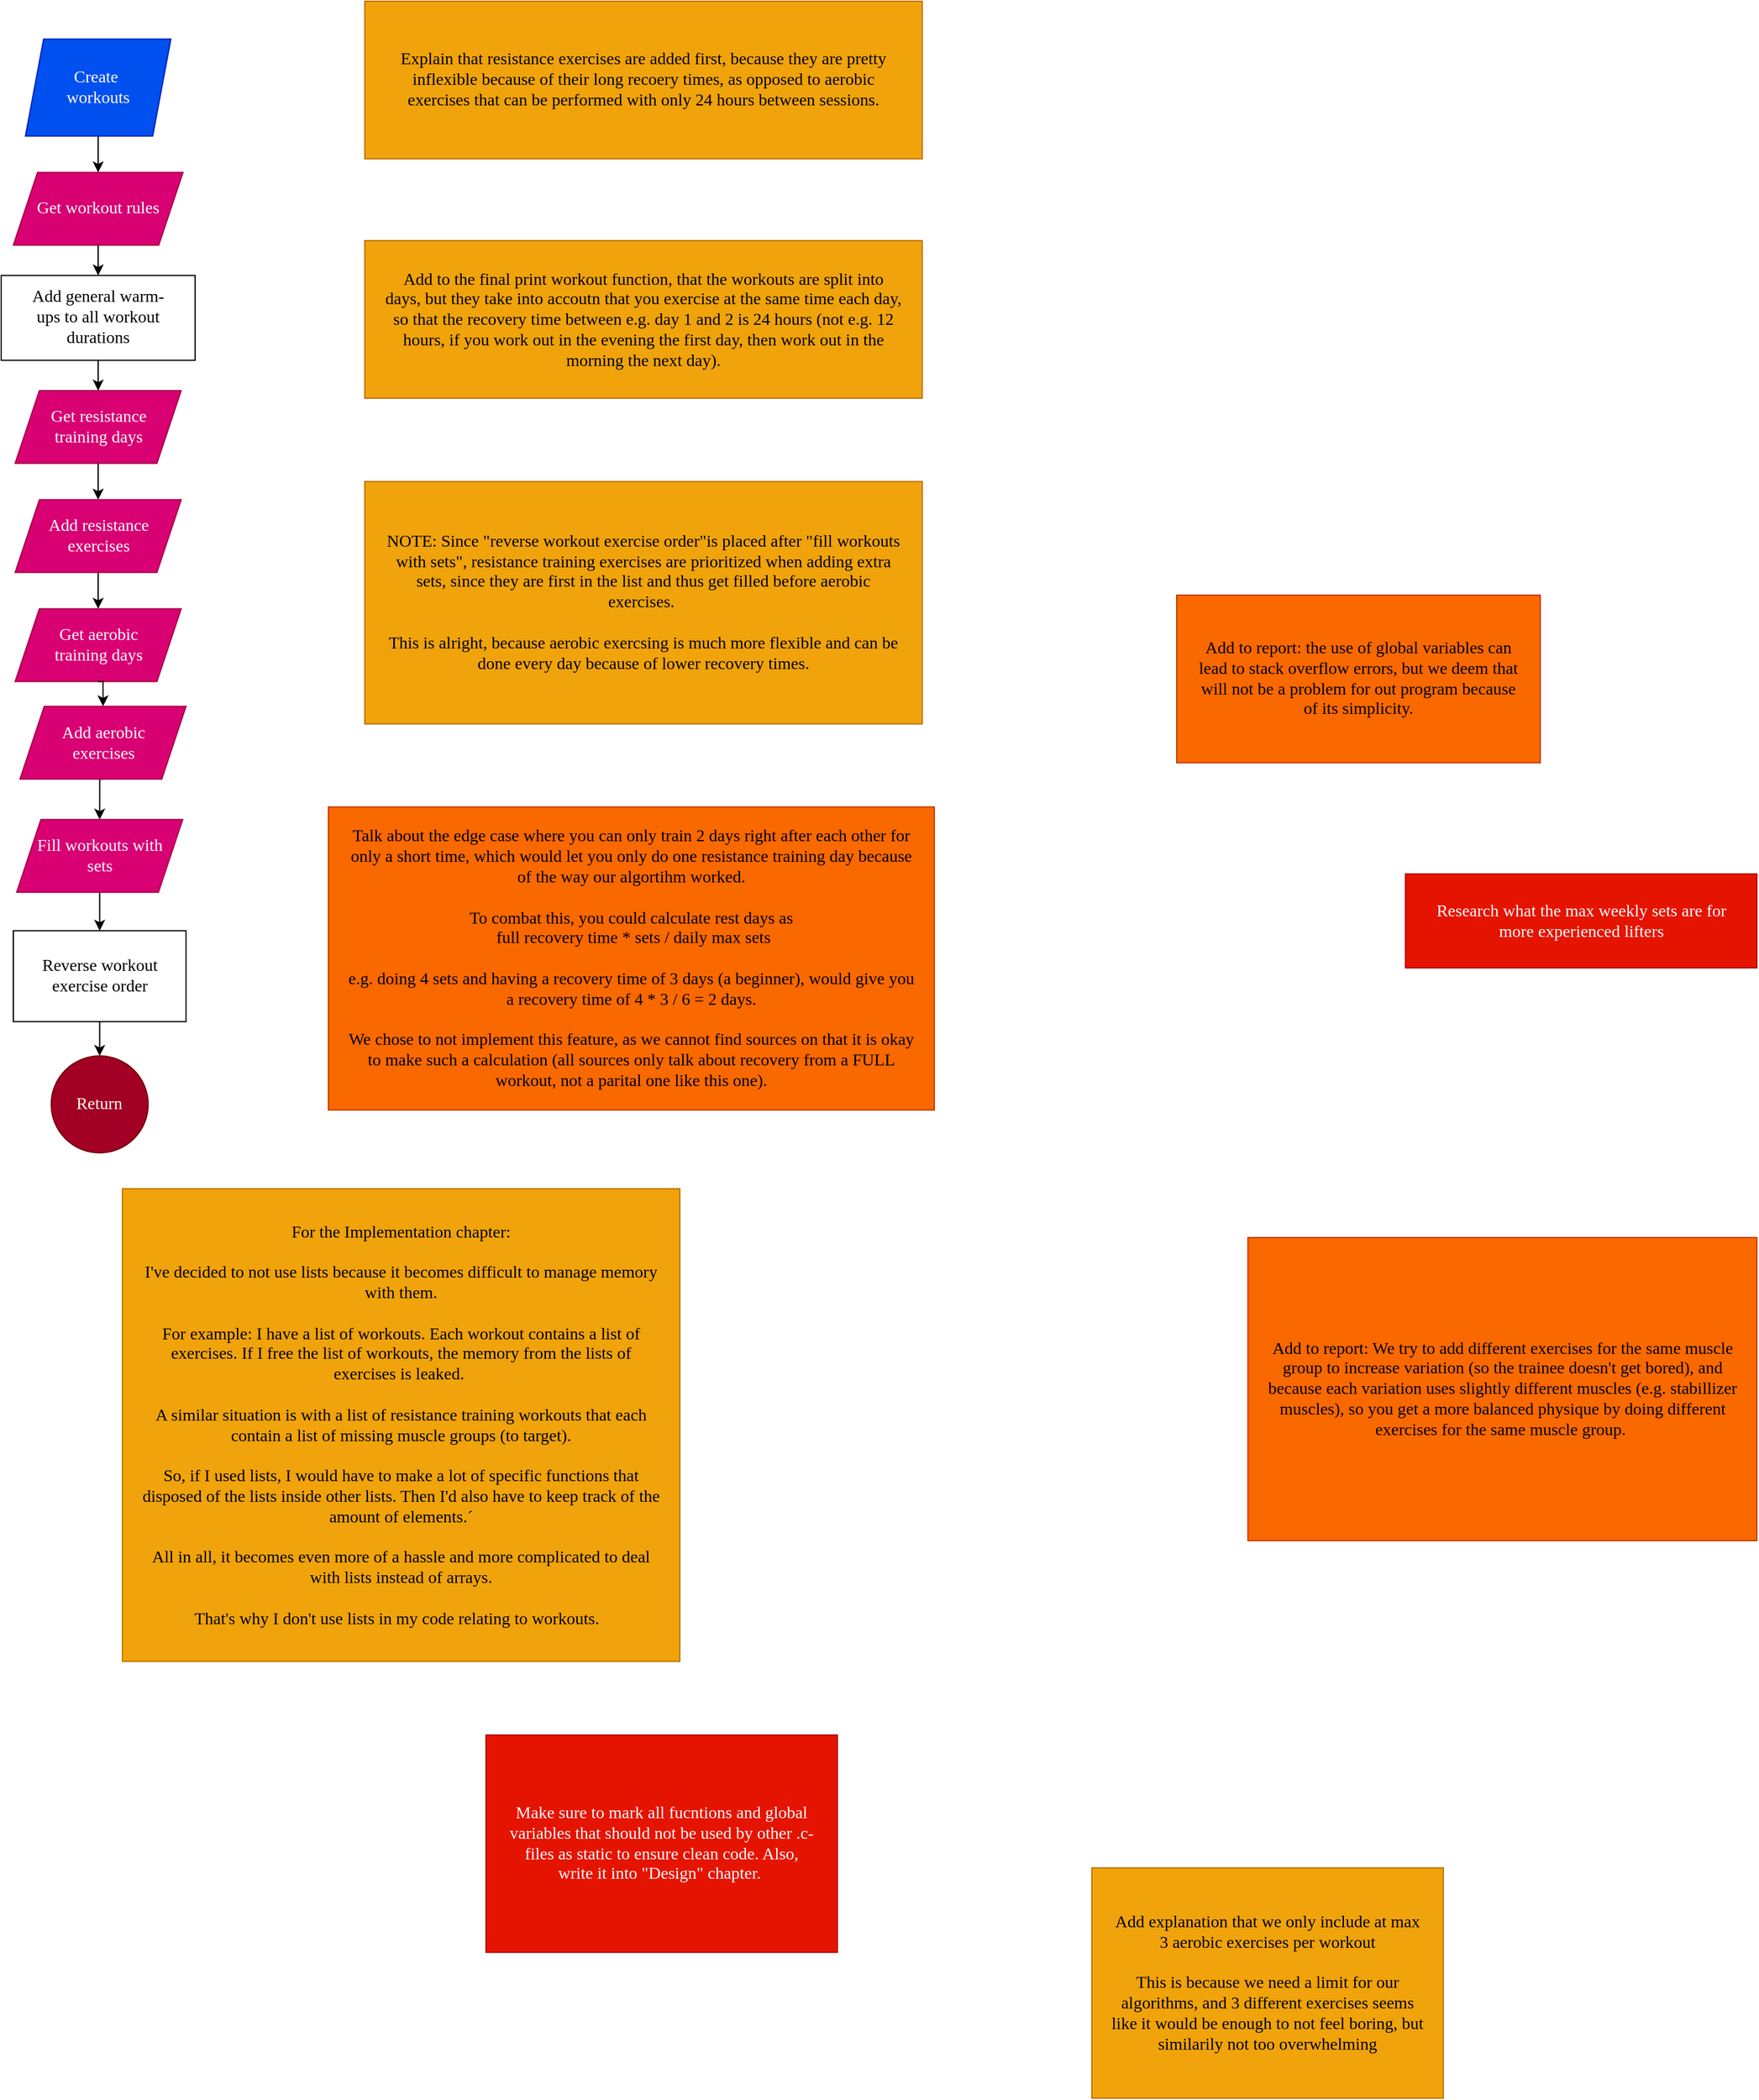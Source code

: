 <mxfile version="25.0.1" pages="2">
  <diagram id="C5RBs43oDa-KdzZeNtuy" name="Overview">
    <mxGraphModel dx="2083" dy="1235" grid="1" gridSize="10" guides="1" tooltips="1" connect="1" arrows="1" fold="1" page="1" pageScale="2" pageWidth="1000" pageHeight="1000" math="0" shadow="0">
      <root>
        <mxCell id="WIyWlLk6GJQsqaUBKTNV-0" />
        <mxCell id="WIyWlLk6GJQsqaUBKTNV-1" parent="WIyWlLk6GJQsqaUBKTNV-0" />
        <mxCell id="6Xnway8nB9_LhPMWtPpP-48" value="Add explanation that we only include at max 3 aerobic exercises per workout&lt;div&gt;&lt;br&gt;&lt;/div&gt;&lt;div&gt;This is because we need a limit for our algorithms, and 3 different exercises seems like it would be enough to not feel boring, but similarily not too overwhelming&lt;/div&gt;" style="whiteSpace=wrap;html=1;fontFamily=lexend light;fontSize=14;spacingBottom=0;spacingLeft=15;spacingRight=15;fillColor=#f0a30a;strokeColor=#BD7000;fontColor=#000000;" parent="WIyWlLk6GJQsqaUBKTNV-1" vertex="1">
          <mxGeometry x="1070" y="1610" width="290" height="190" as="geometry" />
        </mxCell>
        <mxCell id="6Xnway8nB9_LhPMWtPpP-158" value="&lt;div&gt;NOTE: Since &quot;reverse workout exercise order&quot;is placed after &quot;fill workouts with sets&quot;,&amp;nbsp;&lt;span style=&quot;background-color: initial;&quot;&gt;resistance training exercises are prioritized when&amp;nbsp;&lt;/span&gt;&lt;span style=&quot;background-color: initial;&quot;&gt;adding extra sets, since they are first in the list&amp;nbsp;&lt;/span&gt;&lt;span style=&quot;background-color: initial;&quot;&gt;and thus get filled before aerobic exercises.&amp;nbsp;&lt;/span&gt;&lt;/div&gt;&lt;div&gt;&lt;br&gt;&lt;/div&gt;&lt;div&gt;This is alright,&amp;nbsp;&lt;span style=&quot;background-color: initial;&quot;&gt;because aerobic exercsing is much more flexible and&amp;nbsp;&lt;/span&gt;&lt;span style=&quot;background-color: initial;&quot;&gt;can be done every day because of lower recovery times.&lt;/span&gt;&lt;/div&gt;" style="whiteSpace=wrap;html=1;fontFamily=lexend light;fontSize=14;spacingBottom=0;spacingLeft=15;spacingRight=15;fillColor=#f0a30a;fontColor=#000000;strokeColor=#BD7000;" parent="WIyWlLk6GJQsqaUBKTNV-1" vertex="1">
          <mxGeometry x="470" y="466.25" width="460" height="200" as="geometry" />
        </mxCell>
        <mxCell id="6Xnway8nB9_LhPMWtPpP-160" value="&lt;div&gt;Talk about the edge case where you can only train 2 days right after each other for only a short time, which would let you only do one resistance training day because of the way our algortihm worked.&lt;/div&gt;&lt;div&gt;&lt;br&gt;&lt;/div&gt;&lt;div&gt;To combat this, you could calculate rest days as&lt;/div&gt;&lt;div&gt;&amp;nbsp;full recovery time * sets / daily max sets&lt;/div&gt;&lt;div&gt;&lt;br&gt;&lt;/div&gt;&lt;div&gt;e.g. doing 4 sets and having a recovery time of 3 days (a beginner), would give you a recovery time of 4 * 3 / 6 = 2 days.&lt;/div&gt;&lt;div&gt;&lt;br&gt;&lt;/div&gt;&lt;div&gt;We chose to not implement this feature, as we cannot find sources on that it is okay to make such a calculation (all sources only talk about recovery from a FULL workout, not a parital one like this one).&lt;/div&gt;" style="whiteSpace=wrap;html=1;fontFamily=lexend light;fontSize=14;spacingBottom=0;spacingLeft=15;spacingRight=15;fillColor=#fa6800;fontColor=#000000;strokeColor=#C73500;" parent="WIyWlLk6GJQsqaUBKTNV-1" vertex="1">
          <mxGeometry x="440" y="734.75" width="500" height="250" as="geometry" />
        </mxCell>
        <mxCell id="BbClbvkXhS3ZI8aWRDyh-3" value="Research what the max weekly sets are for more experienced lifters" style="whiteSpace=wrap;html=1;fontFamily=lexend light;fontSize=14;spacingBottom=0;spacingLeft=15;spacingRight=15;fillColor=#e51400;strokeColor=#B20000;fontColor=#ffffff;" parent="WIyWlLk6GJQsqaUBKTNV-1" vertex="1">
          <mxGeometry x="1328.75" y="790.0" width="290" height="77.5" as="geometry" />
        </mxCell>
        <mxCell id="BbClbvkXhS3ZI8aWRDyh-8" value="Explain that resistance exercises are added first, because they are pretty inflexible because of their long recoery times, as opposed to aerobic exercises that can be performed with only 24 hours between sessions." style="whiteSpace=wrap;html=1;fontFamily=lexend light;fontSize=14;spacingBottom=0;spacingLeft=15;spacingRight=15;fillColor=#f0a30a;fontColor=#000000;strokeColor=#BD7000;" parent="WIyWlLk6GJQsqaUBKTNV-1" vertex="1">
          <mxGeometry x="470" y="70" width="460" height="130" as="geometry" />
        </mxCell>
        <mxCell id="BbClbvkXhS3ZI8aWRDyh-9" value="Add to the final print workout function, that the workouts are split into days, but they take into accoutn that you exercise at the same time each day, so that the recovery time between e.g. day 1 and 2 is 24 hours (not e.g. 12 hours, if you work out in the evening the first day, then work out in the morning the next day)." style="whiteSpace=wrap;html=1;fontFamily=lexend light;fontSize=14;spacingBottom=0;spacingLeft=15;spacingRight=15;fillColor=#f0a30a;fontColor=#000000;strokeColor=#BD7000;" parent="WIyWlLk6GJQsqaUBKTNV-1" vertex="1">
          <mxGeometry x="470" y="267.5" width="460" height="130" as="geometry" />
        </mxCell>
        <mxCell id="36rZU1EPFzZdWYGmBfyX-3" style="edgeStyle=orthogonalEdgeStyle;rounded=0;orthogonalLoop=1;jettySize=auto;html=1;exitX=0.5;exitY=1;exitDx=0;exitDy=0;entryX=0.5;entryY=0;entryDx=0;entryDy=0;" parent="WIyWlLk6GJQsqaUBKTNV-1" source="36rZU1EPFzZdWYGmBfyX-4" target="36rZU1EPFzZdWYGmBfyX-20" edge="1">
          <mxGeometry relative="1" as="geometry" />
        </mxCell>
        <mxCell id="36rZU1EPFzZdWYGmBfyX-4" value="Reverse workout exercise order" style="whiteSpace=wrap;html=1;fontFamily=lexend light;fontSize=14;spacingBottom=0;spacingLeft=15;spacingRight=15;" parent="WIyWlLk6GJQsqaUBKTNV-1" vertex="1">
          <mxGeometry x="180" y="836.84" width="142.5" height="75" as="geometry" />
        </mxCell>
        <mxCell id="36rZU1EPFzZdWYGmBfyX-5" style="edgeStyle=orthogonalEdgeStyle;rounded=0;orthogonalLoop=1;jettySize=auto;html=1;exitX=0.5;exitY=1;exitDx=0;exitDy=0;entryX=0.5;entryY=0;entryDx=0;entryDy=0;fontFamily=lexend light;fontSize=14;fontColor=#ffffff;" parent="WIyWlLk6GJQsqaUBKTNV-1" source="36rZU1EPFzZdWYGmBfyX-6" target="36rZU1EPFzZdWYGmBfyX-8" edge="1">
          <mxGeometry relative="1" as="geometry" />
        </mxCell>
        <mxCell id="36rZU1EPFzZdWYGmBfyX-6" value="Create&amp;nbsp;&lt;div&gt;workouts&lt;/div&gt;" style="whiteSpace=wrap;html=1;shape=parallelogram;boundedLbl=1;backgroundOutline=1;size=15;fillColor=#0050ef;fontColor=#ffffff;strokeColor=#001DBC;fontFamily=lexend light;fontSize=14;fixedSize=1;perimeter=parallelogramPerimeter;" parent="WIyWlLk6GJQsqaUBKTNV-1" vertex="1">
          <mxGeometry x="190" y="101.25" width="120" height="80" as="geometry" />
        </mxCell>
        <mxCell id="36rZU1EPFzZdWYGmBfyX-8" value="Get workout rules" style="shape=parallelogram;whiteSpace=wrap;html=1;fixedSize=1;strokeWidth=1;align=center;verticalAlign=middle;spacingLeft=15;spacingRight=15;spacingBottom=0;fontFamily=lexend light;fontSize=14;rounded=0;perimeter=parallelogramPerimeter;fillColor=#d80073;fontColor=#ffffff;strokeColor=#A50040;" parent="WIyWlLk6GJQsqaUBKTNV-1" vertex="1">
          <mxGeometry x="180" y="211.25" width="140" height="60" as="geometry" />
        </mxCell>
        <mxCell id="36rZU1EPFzZdWYGmBfyX-9" style="edgeStyle=orthogonalEdgeStyle;rounded=0;orthogonalLoop=1;jettySize=auto;html=1;exitX=0.5;exitY=1;exitDx=0;exitDy=0;entryX=0.5;entryY=0;entryDx=0;entryDy=0;fontFamily=lexend light;fontSize=14;fontColor=#ffffff;" parent="WIyWlLk6GJQsqaUBKTNV-1" source="36rZU1EPFzZdWYGmBfyX-10" target="36rZU1EPFzZdWYGmBfyX-12" edge="1">
          <mxGeometry relative="1" as="geometry" />
        </mxCell>
        <mxCell id="36rZU1EPFzZdWYGmBfyX-10" value="Get resistance training days" style="shape=parallelogram;whiteSpace=wrap;html=1;fixedSize=1;strokeWidth=1;align=center;verticalAlign=middle;spacingLeft=15;spacingRight=15;spacingBottom=0;fontFamily=lexend light;fontSize=14;fillColor=#d80073;fontColor=#ffffff;strokeColor=#A50040;perimeter=parallelogramPerimeter;" parent="WIyWlLk6GJQsqaUBKTNV-1" vertex="1">
          <mxGeometry x="181.5" y="391.25" width="137" height="60" as="geometry" />
        </mxCell>
        <mxCell id="36rZU1EPFzZdWYGmBfyX-11" style="edgeStyle=orthogonalEdgeStyle;rounded=0;orthogonalLoop=1;jettySize=auto;html=1;exitX=0.5;exitY=1;exitDx=0;exitDy=0;entryX=0.5;entryY=0;entryDx=0;entryDy=0;fontFamily=lexend light;fontSize=14;fontColor=#ffffff;" parent="WIyWlLk6GJQsqaUBKTNV-1" source="36rZU1EPFzZdWYGmBfyX-12" target="36rZU1EPFzZdWYGmBfyX-14" edge="1">
          <mxGeometry relative="1" as="geometry" />
        </mxCell>
        <mxCell id="36rZU1EPFzZdWYGmBfyX-12" value="Add resistance exercises" style="shape=parallelogram;whiteSpace=wrap;html=1;fixedSize=1;strokeWidth=1;align=center;verticalAlign=middle;spacingLeft=15;spacingRight=15;spacingBottom=0;fontFamily=lexend light;fontSize=14;fillColor=#d80073;fontColor=#ffffff;strokeColor=#A50040;perimeter=parallelogramPerimeter;" parent="WIyWlLk6GJQsqaUBKTNV-1" vertex="1">
          <mxGeometry x="181.5" y="481.25" width="137" height="60" as="geometry" />
        </mxCell>
        <mxCell id="36rZU1EPFzZdWYGmBfyX-13" style="edgeStyle=orthogonalEdgeStyle;rounded=0;orthogonalLoop=1;jettySize=auto;html=1;exitX=0.5;exitY=1;exitDx=0;exitDy=0;entryX=0.5;entryY=0;entryDx=0;entryDy=0;fontFamily=lexend light;fontSize=14;fontColor=#ffffff;" parent="WIyWlLk6GJQsqaUBKTNV-1" source="aVkhwRdwpBsDJl1G8z6D-26" target="36rZU1EPFzZdWYGmBfyX-16" edge="1">
          <mxGeometry relative="1" as="geometry" />
        </mxCell>
        <mxCell id="36rZU1EPFzZdWYGmBfyX-14" value="Get aerobic training days" style="shape=parallelogram;whiteSpace=wrap;html=1;fixedSize=1;strokeWidth=1;align=center;verticalAlign=middle;spacingLeft=15;spacingRight=15;spacingBottom=0;fontFamily=lexend light;fontSize=14;fillColor=#d80073;fontColor=#ffffff;strokeColor=#A50040;perimeter=parallelogramPerimeter;" parent="WIyWlLk6GJQsqaUBKTNV-1" vertex="1">
          <mxGeometry x="181.5" y="571.25" width="137" height="60" as="geometry" />
        </mxCell>
        <mxCell id="36rZU1EPFzZdWYGmBfyX-15" style="edgeStyle=orthogonalEdgeStyle;rounded=0;orthogonalLoop=1;jettySize=auto;html=1;exitX=0.5;exitY=1;exitDx=0;exitDy=0;entryX=0.5;entryY=0;entryDx=0;entryDy=0;fontFamily=lexend light;fontSize=14;fontColor=#ffffff;" parent="WIyWlLk6GJQsqaUBKTNV-1" source="36rZU1EPFzZdWYGmBfyX-16" target="36rZU1EPFzZdWYGmBfyX-4" edge="1">
          <mxGeometry relative="1" as="geometry" />
        </mxCell>
        <mxCell id="36rZU1EPFzZdWYGmBfyX-16" value="Fill workouts with sets" style="shape=parallelogram;whiteSpace=wrap;html=1;fixedSize=1;strokeWidth=1;align=center;verticalAlign=middle;spacingLeft=15;spacingRight=15;spacingBottom=0;fontFamily=lexend light;fontSize=14;fillColor=#d80073;fontColor=#ffffff;strokeColor=#A50040;perimeter=parallelogramPerimeter;" parent="WIyWlLk6GJQsqaUBKTNV-1" vertex="1">
          <mxGeometry x="182.75" y="745.14" width="137" height="60" as="geometry" />
        </mxCell>
        <mxCell id="36rZU1EPFzZdWYGmBfyX-17" style="edgeStyle=orthogonalEdgeStyle;rounded=0;orthogonalLoop=1;jettySize=auto;html=1;exitX=0.5;exitY=1;exitDx=0;exitDy=0;entryX=0.5;entryY=0;entryDx=0;entryDy=0;fontFamily=lexend light;fontSize=14;fontColor=#ffffff;" parent="WIyWlLk6GJQsqaUBKTNV-1" source="36rZU1EPFzZdWYGmBfyX-18" target="36rZU1EPFzZdWYGmBfyX-10" edge="1">
          <mxGeometry relative="1" as="geometry" />
        </mxCell>
        <mxCell id="36rZU1EPFzZdWYGmBfyX-18" value="Add general warm-ups to all workout durations" style="whiteSpace=wrap;html=1;fontFamily=lexend light;fontSize=14;spacingBottom=0;spacingLeft=15;spacingRight=15;" parent="WIyWlLk6GJQsqaUBKTNV-1" vertex="1">
          <mxGeometry x="170" y="296.25" width="160" height="70" as="geometry" />
        </mxCell>
        <mxCell id="36rZU1EPFzZdWYGmBfyX-20" value="Return" style="ellipse;whiteSpace=wrap;html=1;rounded=0;fillColor=#a20025;fontColor=#ffffff;strokeColor=#6F0000;fontFamily=lexend light;fontSize=14;spacingBottom=0;spacingLeft=15;spacingRight=15;" parent="WIyWlLk6GJQsqaUBKTNV-1" vertex="1">
          <mxGeometry x="211.25" y="940.14" width="80" height="80" as="geometry" />
        </mxCell>
        <mxCell id="36rZU1EPFzZdWYGmBfyX-21" style="edgeStyle=orthogonalEdgeStyle;rounded=0;orthogonalLoop=1;jettySize=auto;html=1;entryX=0.5;entryY=0;entryDx=0;entryDy=0;exitX=0.5;exitY=1;exitDx=0;exitDy=0;" parent="WIyWlLk6GJQsqaUBKTNV-1" source="36rZU1EPFzZdWYGmBfyX-8" target="36rZU1EPFzZdWYGmBfyX-18" edge="1">
          <mxGeometry relative="1" as="geometry">
            <mxPoint x="265" y="271.25" as="sourcePoint" />
          </mxGeometry>
        </mxCell>
        <mxCell id="36rZU1EPFzZdWYGmBfyX-204" style="edgeStyle=orthogonalEdgeStyle;rounded=0;orthogonalLoop=1;jettySize=auto;html=1;exitX=0.5;exitY=1;exitDx=0;exitDy=0;entryX=0.5;entryY=0;entryDx=0;entryDy=0;fontFamily=lexend light;fontSize=14;fontColor=default;" parent="WIyWlLk6GJQsqaUBKTNV-1" edge="1">
          <mxGeometry relative="1" as="geometry">
            <mxPoint x="3944.33" y="2537.69" as="targetPoint" />
          </mxGeometry>
        </mxCell>
        <mxCell id="ykD68FAz-AZpenLA8IzE-9" value="For the Implementation chapter:&lt;div&gt;&lt;br&gt;&lt;/div&gt;&lt;div&gt;I&#39;ve decided to not use lists because it becomes difficult to manage memory with them.&lt;/div&gt;&lt;div&gt;&lt;br&gt;&lt;/div&gt;&lt;div&gt;For example: I have a list of workouts. Each workout contains a list of exercises. If I free the list of workouts, the memory from the lists of exercises is leaked.&amp;nbsp;&lt;/div&gt;&lt;div&gt;&lt;br&gt;&lt;/div&gt;&lt;div&gt;A similar situation is with a list of resistance training workouts that each contain a list of missing muscle groups (to target).&lt;/div&gt;&lt;div&gt;&lt;br&gt;&lt;/div&gt;&lt;div&gt;So, if I used lists, I would have to make a lot of specific functions that disposed of the lists inside other lists. Then I&#39;d also have to keep track of the amount of elements.´&lt;/div&gt;&lt;div&gt;&lt;br&gt;&lt;/div&gt;&lt;div&gt;All in all, it becomes even more of a hassle and more complicated to deal with lists instead of arrays.&lt;/div&gt;&lt;div&gt;&lt;br&gt;&lt;/div&gt;&lt;div&gt;That&#39;s why I don&#39;t use lists in my code relating to workouts.&amp;nbsp;&amp;nbsp;&lt;/div&gt;" style="whiteSpace=wrap;html=1;fontFamily=lexend light;fontSize=14;spacingBottom=0;spacingLeft=15;spacingRight=15;fillColor=#f0a30a;fontColor=#000000;strokeColor=#BD7000;" parent="WIyWlLk6GJQsqaUBKTNV-1" vertex="1">
          <mxGeometry x="270" y="1049.69" width="460" height="390" as="geometry" />
        </mxCell>
        <mxCell id="bB_BcJhIjzea677D-l3r-0" value="Make sure to mark all fucntions and global variables that should not be used by other .c-files as static to ensure clean code. Also, write it into &quot;Design&quot; chapter.&amp;nbsp;" style="whiteSpace=wrap;html=1;fontFamily=lexend light;fontSize=14;spacingBottom=0;spacingLeft=15;spacingRight=15;fillColor=#e51400;strokeColor=#B20000;fontColor=#ffffff;" parent="WIyWlLk6GJQsqaUBKTNV-1" vertex="1">
          <mxGeometry x="570" y="1500.38" width="290" height="179.31" as="geometry" />
        </mxCell>
        <mxCell id="0qZmJ44rOw8FfiNEY0Dv-23" value="&lt;div&gt;Add to report: We try to add different exercises for the same muscle group to increase variation (so the trainee doesn&#39;t get bored), and because each variation uses slightly different muscles (e.g. stabillizer muscles), so you get a more balanced physique by doing different exercises for the same muscle group.&amp;nbsp;&lt;/div&gt;" style="whiteSpace=wrap;html=1;fontFamily=lexend light;fontSize=14;spacingBottom=0;spacingLeft=15;spacingRight=15;fillColor=#fa6800;fontColor=#000000;strokeColor=#C73500;" parent="WIyWlLk6GJQsqaUBKTNV-1" vertex="1">
          <mxGeometry x="1198.75" y="1090" width="420" height="250" as="geometry" />
        </mxCell>
        <mxCell id="aVkhwRdwpBsDJl1G8z6D-27" value="" style="edgeStyle=orthogonalEdgeStyle;rounded=0;orthogonalLoop=1;jettySize=auto;html=1;exitX=0.5;exitY=1;exitDx=0;exitDy=0;entryX=0.5;entryY=0;entryDx=0;entryDy=0;fontFamily=lexend light;fontSize=14;fontColor=#ffffff;" parent="WIyWlLk6GJQsqaUBKTNV-1" source="36rZU1EPFzZdWYGmBfyX-14" target="aVkhwRdwpBsDJl1G8z6D-26" edge="1">
          <mxGeometry relative="1" as="geometry">
            <mxPoint x="250" y="631" as="sourcePoint" />
            <mxPoint x="251" y="745" as="targetPoint" />
          </mxGeometry>
        </mxCell>
        <mxCell id="aVkhwRdwpBsDJl1G8z6D-26" value="Add aerobic exercises" style="shape=parallelogram;whiteSpace=wrap;html=1;fixedSize=1;strokeWidth=1;align=center;verticalAlign=middle;spacingLeft=15;spacingRight=15;spacingBottom=0;fontFamily=lexend light;fontSize=14;fillColor=#d80073;fontColor=#ffffff;strokeColor=#A50040;perimeter=parallelogramPerimeter;" parent="WIyWlLk6GJQsqaUBKTNV-1" vertex="1">
          <mxGeometry x="185.5" y="651.7" width="137" height="60" as="geometry" />
        </mxCell>
        <mxCell id="INRdYJu2fYHKdTwNfTuV-1" value="&lt;div&gt;Add to report: the use of global variables can lead to stack overflow errors, but we deem that will not be a problem for out program because of its simplicity.&lt;/div&gt;" style="whiteSpace=wrap;html=1;fontFamily=lexend light;fontSize=14;spacingBottom=0;spacingLeft=15;spacingRight=15;fillColor=#fa6800;fontColor=#000000;strokeColor=#C73500;" vertex="1" parent="WIyWlLk6GJQsqaUBKTNV-1">
          <mxGeometry x="1140" y="560" width="300" height="138.3" as="geometry" />
        </mxCell>
      </root>
    </mxGraphModel>
  </diagram>
  <diagram id="ZoYlsJ3A6WbkT4gptY1H" name="Jesp&#39;s Corner">
    <mxGraphModel dx="2083" dy="1235" grid="1" gridSize="10" guides="1" tooltips="1" connect="1" arrows="1" fold="1" page="1" pageScale="1" pageWidth="2000" pageHeight="2000" math="0" shadow="0">
      <root>
        <mxCell id="0" />
        <mxCell id="1" parent="0" />
        <mxCell id="tY5H8uWJdQBPKQoihqLW-1" style="edgeStyle=orthogonalEdgeStyle;rounded=0;orthogonalLoop=1;jettySize=auto;html=1;exitX=1;exitY=0.5;exitDx=0;exitDy=0;entryX=0;entryY=0.5;entryDx=0;entryDy=0;" parent="1" source="tY5H8uWJdQBPKQoihqLW-2" target="tY5H8uWJdQBPKQoihqLW-15" edge="1">
          <mxGeometry relative="1" as="geometry">
            <mxPoint x="570" y="2446.25" as="targetPoint" />
          </mxGeometry>
        </mxCell>
        <mxCell id="tY5H8uWJdQBPKQoihqLW-2" value="Get resistance training days" style="whiteSpace=wrap;html=1;fontFamily=lexend light;fontSize=14;fillColor=#0050ef;fontColor=#ffffff;strokeColor=#001DBC;shape=parallelogram;fixedSize=1;size=17.5;strokeWidth=1;spacingBottom=0;spacingLeft=15;spacingRight=15;perimeter=parallelogramPerimeter;" parent="1" vertex="1">
          <mxGeometry x="510" y="2337.5" width="140" height="70" as="geometry" />
        </mxCell>
        <mxCell id="tY5H8uWJdQBPKQoihqLW-3" style="edgeStyle=orthogonalEdgeStyle;rounded=0;orthogonalLoop=1;jettySize=auto;html=1;exitX=0.5;exitY=1;exitDx=0;exitDy=0;entryX=0.25;entryY=0;entryDx=0;entryDy=0;" parent="1" source="tY5H8uWJdQBPKQoihqLW-4" target="tY5H8uWJdQBPKQoihqLW-155" edge="1">
          <mxGeometry relative="1" as="geometry" />
        </mxCell>
        <mxCell id="tY5H8uWJdQBPKQoihqLW-4" value="Next day" style="whiteSpace=wrap;html=1;fontFamily=lexend light;fontSize=14;spacingBottom=0;spacingLeft=15;spacingRight=15;" parent="1" vertex="1">
          <mxGeometry x="810" y="2467.52" width="65.52" height="55" as="geometry" />
        </mxCell>
        <mxCell id="tY5H8uWJdQBPKQoihqLW-5" style="edgeStyle=orthogonalEdgeStyle;rounded=0;orthogonalLoop=1;jettySize=auto;html=1;exitX=0;exitY=0.5;exitDx=0;exitDy=0;entryX=0.25;entryY=1;entryDx=0;entryDy=0;" parent="1" source="tY5H8uWJdQBPKQoihqLW-7" target="tY5H8uWJdQBPKQoihqLW-15" edge="1">
          <mxGeometry relative="1" as="geometry" />
        </mxCell>
        <mxCell id="tY5H8uWJdQBPKQoihqLW-6" style="edgeStyle=orthogonalEdgeStyle;rounded=0;orthogonalLoop=1;jettySize=auto;html=1;exitX=1;exitY=0.5;exitDx=0;exitDy=0;entryX=0.75;entryY=1;entryDx=0;entryDy=0;fontFamily=lexend light;fontSize=14;fontColor=default;" parent="1" source="tY5H8uWJdQBPKQoihqLW-7" target="tY5H8uWJdQBPKQoihqLW-155" edge="1">
          <mxGeometry relative="1" as="geometry" />
        </mxCell>
        <mxCell id="tY5H8uWJdQBPKQoihqLW-7" value="Valid recovery time?" style="shape=hexagon;perimeter=hexagonPerimeter2;whiteSpace=wrap;html=1;fixedSize=1;size=14;fillColor=#008a00;fontColor=#ffffff;strokeColor=#005700;fontFamily=lexend light;fontSize=14;spacingBottom=0;spacingLeft=15;spacingRight=15;" parent="1" vertex="1">
          <mxGeometry x="786" y="2746.25" width="143.7" height="56.23" as="geometry" />
        </mxCell>
        <mxCell id="tY5H8uWJdQBPKQoihqLW-8" style="edgeStyle=orthogonalEdgeStyle;rounded=0;orthogonalLoop=1;jettySize=auto;html=1;exitX=0;exitY=0.5;exitDx=0;exitDy=0;entryX=0.25;entryY=1;entryDx=0;entryDy=0;" parent="1" source="tY5H8uWJdQBPKQoihqLW-9" target="tY5H8uWJdQBPKQoihqLW-15" edge="1">
          <mxGeometry relative="1" as="geometry" />
        </mxCell>
        <mxCell id="tY5H8uWJdQBPKQoihqLW-9" value="Add day" style="whiteSpace=wrap;html=1;fontFamily=lexend light;fontSize=14;spacingBottom=0;spacingLeft=15;spacingRight=15;" parent="1" vertex="1">
          <mxGeometry x="1012.75" y="2811.01" width="96" height="42.5" as="geometry" />
        </mxCell>
        <mxCell id="tY5H8uWJdQBPKQoihqLW-10" value="Return" style="ellipse;whiteSpace=wrap;html=1;rounded=0;fillColor=#a20025;fontColor=#ffffff;strokeColor=#6F0000;fontFamily=lexend light;fontSize=14;spacingBottom=0;spacingLeft=15;spacingRight=15;" parent="1" vertex="1">
          <mxGeometry x="969.75" y="2335.02" width="80" height="80" as="geometry" />
        </mxCell>
        <mxCell id="tY5H8uWJdQBPKQoihqLW-11" style="edgeStyle=orthogonalEdgeStyle;rounded=0;orthogonalLoop=1;jettySize=auto;html=1;exitX=1;exitY=0.5;exitDx=0;exitDy=0;entryX=0;entryY=0.5;entryDx=0;entryDy=0;" parent="1" source="tY5H8uWJdQBPKQoihqLW-15" target="tY5H8uWJdQBPKQoihqLW-10" edge="1">
          <mxGeometry relative="1" as="geometry" />
        </mxCell>
        <mxCell id="tY5H8uWJdQBPKQoihqLW-12" value="END" style="edgeLabel;html=1;align=center;verticalAlign=middle;resizable=0;points=[];strokeColor=default;spacingLeft=15;spacingRight=15;spacingBottom=0;fontFamily=lexend light;fontSize=14;fontColor=default;fillColor=default;" parent="tY5H8uWJdQBPKQoihqLW-11" vertex="1" connectable="0">
          <mxGeometry x="-0.723" relative="1" as="geometry">
            <mxPoint x="18" as="offset" />
          </mxGeometry>
        </mxCell>
        <mxCell id="tY5H8uWJdQBPKQoihqLW-13" style="edgeStyle=orthogonalEdgeStyle;rounded=0;orthogonalLoop=1;jettySize=auto;html=1;exitX=0.75;exitY=1;exitDx=0;exitDy=0;entryX=0.5;entryY=0;entryDx=0;entryDy=0;fontFamily=lexend light;fontSize=14;fontColor=default;" parent="1" source="tY5H8uWJdQBPKQoihqLW-15" target="tY5H8uWJdQBPKQoihqLW-4" edge="1">
          <mxGeometry relative="1" as="geometry" />
        </mxCell>
        <mxCell id="tY5H8uWJdQBPKQoihqLW-14" value="START" style="edgeLabel;html=1;align=center;verticalAlign=middle;resizable=0;points=[];strokeColor=default;spacingLeft=15;spacingRight=15;spacingBottom=0;fontFamily=lexend light;fontSize=14;fontColor=default;fillColor=default;" parent="tY5H8uWJdQBPKQoihqLW-13" vertex="1" connectable="0">
          <mxGeometry x="-0.289" y="-1" relative="1" as="geometry">
            <mxPoint x="2" y="1" as="offset" />
          </mxGeometry>
        </mxCell>
        <mxCell id="tY5H8uWJdQBPKQoihqLW-15" value="FOR EACH&lt;div&gt;workout in the routine&lt;/div&gt;" style="whiteSpace=wrap;html=1;fontFamily=lexend light;fontSize=14;spacingBottom=0;spacingLeft=15;spacingRight=15;shape=trapezoid;perimeter=trapezoidPerimeter;fixedSize=1;" parent="1" vertex="1">
          <mxGeometry x="673" y="2346.25" width="226.75" height="52.5" as="geometry" />
        </mxCell>
        <mxCell id="tY5H8uWJdQBPKQoihqLW-16" style="edgeStyle=orthogonalEdgeStyle;rounded=0;orthogonalLoop=1;jettySize=auto;html=1;exitX=1;exitY=0.5;exitDx=0;exitDy=0;entryX=0;entryY=0.5;entryDx=0;entryDy=0;fontFamily=lexend light;fontSize=14;fontColor=default;" parent="1" source="tY5H8uWJdQBPKQoihqLW-17" target="tY5H8uWJdQBPKQoihqLW-58" edge="1">
          <mxGeometry relative="1" as="geometry" />
        </mxCell>
        <mxCell id="tY5H8uWJdQBPKQoihqLW-17" value="Fill workouts&amp;nbsp;&lt;div&gt;with sets&lt;/div&gt;" style="whiteSpace=wrap;html=1;shape=parallelogram;boundedLbl=1;backgroundOutline=1;size=15;fillColor=#0050ef;fontColor=#ffffff;strokeColor=#001DBC;fontFamily=lexend light;fontSize=14;fixedSize=1;perimeter=parallelogramPerimeter;" parent="1" vertex="1">
          <mxGeometry x="897.72" y="1347.5" width="130" height="65" as="geometry" />
        </mxCell>
        <mxCell id="tY5H8uWJdQBPKQoihqLW-18" style="edgeStyle=orthogonalEdgeStyle;rounded=0;orthogonalLoop=1;jettySize=auto;html=1;exitX=0.75;exitY=1;exitDx=0;exitDy=0;entryX=0.5;entryY=0;entryDx=0;entryDy=0;fontFamily=lexend light;fontSize=14;fontColor=default;" parent="1" source="tY5H8uWJdQBPKQoihqLW-22" target="tY5H8uWJdQBPKQoihqLW-29" edge="1">
          <mxGeometry relative="1" as="geometry" />
        </mxCell>
        <mxCell id="tY5H8uWJdQBPKQoihqLW-19" value="START" style="edgeLabel;html=1;align=center;verticalAlign=middle;resizable=0;points=[];strokeColor=default;spacingLeft=15;spacingRight=15;spacingBottom=0;fontFamily=lexend light;fontSize=14;fontColor=default;fillColor=default;" parent="tY5H8uWJdQBPKQoihqLW-18" vertex="1" connectable="0">
          <mxGeometry x="-0.106" y="2" relative="1" as="geometry">
            <mxPoint as="offset" />
          </mxGeometry>
        </mxCell>
        <mxCell id="tY5H8uWJdQBPKQoihqLW-20" style="edgeStyle=orthogonalEdgeStyle;rounded=0;orthogonalLoop=1;jettySize=auto;html=1;exitX=0;exitY=0.5;exitDx=0;exitDy=0;entryX=0.25;entryY=1;entryDx=0;entryDy=0;fontFamily=lexend light;fontSize=14;fontColor=default;" parent="1" source="tY5H8uWJdQBPKQoihqLW-22" target="tY5H8uWJdQBPKQoihqLW-58" edge="1">
          <mxGeometry relative="1" as="geometry">
            <Array as="points">
              <mxPoint x="1127.72" y="1505.75" />
              <mxPoint x="1127.72" y="1434.75" />
              <mxPoint x="1127.72" y="1434.75" />
            </Array>
          </mxGeometry>
        </mxCell>
        <mxCell id="tY5H8uWJdQBPKQoihqLW-21" value="END" style="edgeLabel;html=1;align=center;verticalAlign=middle;resizable=0;points=[];strokeColor=default;spacingLeft=15;spacingRight=15;spacingBottom=0;fontFamily=lexend light;fontSize=14;fontColor=default;fillColor=default;" parent="tY5H8uWJdQBPKQoihqLW-20" vertex="1" connectable="0">
          <mxGeometry x="-0.479" y="2" relative="1" as="geometry">
            <mxPoint x="9" y="-2" as="offset" />
          </mxGeometry>
        </mxCell>
        <mxCell id="tY5H8uWJdQBPKQoihqLW-22" value="FOR EACH&lt;div&gt;workout day&lt;/div&gt;" style="whiteSpace=wrap;html=1;fontFamily=lexend light;fontSize=14;spacingBottom=0;spacingLeft=15;spacingRight=15;shape=trapezoid;perimeter=trapezoidPerimeter;fixedSize=1;" parent="1" vertex="1">
          <mxGeometry x="1185.09" y="1474.69" width="204.13" height="62.5" as="geometry" />
        </mxCell>
        <mxCell id="tY5H8uWJdQBPKQoihqLW-23" style="edgeStyle=orthogonalEdgeStyle;rounded=0;orthogonalLoop=1;jettySize=auto;html=1;exitX=0.75;exitY=1;exitDx=0;exitDy=0;fontFamily=lexend light;fontSize=14;fontColor=default;" parent="1" source="tY5H8uWJdQBPKQoihqLW-27" target="tY5H8uWJdQBPKQoihqLW-39" edge="1">
          <mxGeometry relative="1" as="geometry" />
        </mxCell>
        <mxCell id="tY5H8uWJdQBPKQoihqLW-24" value="START" style="edgeLabel;html=1;align=center;verticalAlign=middle;resizable=0;points=[];strokeColor=default;spacingLeft=15;spacingRight=15;spacingBottom=0;fontFamily=lexend light;fontSize=14;fontColor=default;fillColor=default;" parent="tY5H8uWJdQBPKQoihqLW-23" vertex="1" connectable="0">
          <mxGeometry x="-0.029" y="-3" relative="1" as="geometry">
            <mxPoint as="offset" />
          </mxGeometry>
        </mxCell>
        <mxCell id="tY5H8uWJdQBPKQoihqLW-25" style="edgeStyle=orthogonalEdgeStyle;rounded=0;orthogonalLoop=1;jettySize=auto;html=1;exitX=0;exitY=0.5;exitDx=0;exitDy=0;entryX=0.25;entryY=1;entryDx=0;entryDy=0;fontFamily=lexend light;fontSize=14;fontColor=default;" parent="1" source="tY5H8uWJdQBPKQoihqLW-27" target="tY5H8uWJdQBPKQoihqLW-22" edge="1">
          <mxGeometry relative="1" as="geometry">
            <Array as="points">
              <mxPoint x="1236.52" y="1727.44" />
              <mxPoint x="1236.52" y="1616.44" />
            </Array>
          </mxGeometry>
        </mxCell>
        <mxCell id="tY5H8uWJdQBPKQoihqLW-26" value="END" style="edgeLabel;html=1;align=center;verticalAlign=middle;resizable=0;points=[];strokeColor=default;spacingLeft=15;spacingRight=15;spacingBottom=0;fontFamily=lexend light;fontSize=14;fontColor=default;fillColor=default;" parent="tY5H8uWJdQBPKQoihqLW-25" vertex="1" connectable="0">
          <mxGeometry x="-0.686" y="-2" relative="1" as="geometry">
            <mxPoint x="6" y="2" as="offset" />
          </mxGeometry>
        </mxCell>
        <mxCell id="tY5H8uWJdQBPKQoihqLW-27" value="FOR EACH&lt;div&gt;exercise&lt;/div&gt;" style="whiteSpace=wrap;html=1;fontFamily=lexend light;fontSize=14;spacingBottom=0;spacingLeft=15;spacingRight=15;shape=trapezoid;perimeter=trapezoidPerimeter;fixedSize=1;" parent="1" vertex="1">
          <mxGeometry x="1287.52" y="1696.44" width="204.13" height="62.5" as="geometry" />
        </mxCell>
        <mxCell id="tY5H8uWJdQBPKQoihqLW-28" style="edgeStyle=orthogonalEdgeStyle;rounded=0;orthogonalLoop=1;jettySize=auto;html=1;exitX=0.5;exitY=1;exitDx=0;exitDy=0;entryX=0.25;entryY=0;entryDx=0;entryDy=0;fontFamily=lexend light;fontSize=14;fontColor=default;" parent="1" source="tY5H8uWJdQBPKQoihqLW-29" target="tY5H8uWJdQBPKQoihqLW-27" edge="1">
          <mxGeometry relative="1" as="geometry" />
        </mxCell>
        <mxCell id="tY5H8uWJdQBPKQoihqLW-29" value="Next day" style="whiteSpace=wrap;html=1;fontFamily=lexend light;fontSize=14;spacingBottom=0;spacingLeft=15;spacingRight=15;" parent="1" vertex="1">
          <mxGeometry x="1301.22" y="1593.44" width="75" height="60" as="geometry" />
        </mxCell>
        <mxCell id="tY5H8uWJdQBPKQoihqLW-30" style="edgeStyle=orthogonalEdgeStyle;rounded=0;orthogonalLoop=1;jettySize=auto;html=1;exitX=0.5;exitY=1;exitDx=0;exitDy=0;entryX=0.5;entryY=0;entryDx=0;entryDy=0;fontFamily=lexend light;fontSize=14;fontColor=default;" parent="1" source="tY5H8uWJdQBPKQoihqLW-32" target="tY5H8uWJdQBPKQoihqLW-35" edge="1">
          <mxGeometry relative="1" as="geometry" />
        </mxCell>
        <mxCell id="tY5H8uWJdQBPKQoihqLW-31" style="edgeStyle=orthogonalEdgeStyle;rounded=0;orthogonalLoop=1;jettySize=auto;html=1;exitX=0;exitY=0.5;exitDx=0;exitDy=0;entryX=0.25;entryY=1;entryDx=0;entryDy=0;fontFamily=lexend light;fontSize=14;fontColor=default;" parent="1" source="tY5H8uWJdQBPKQoihqLW-32" target="tY5H8uWJdQBPKQoihqLW-27" edge="1">
          <mxGeometry relative="1" as="geometry" />
        </mxCell>
        <mxCell id="tY5H8uWJdQBPKQoihqLW-32" value="Daily set limit exceeded?" style="shape=hexagon;perimeter=hexagonPerimeter2;whiteSpace=wrap;html=1;fixedSize=1;size=15;fillColor=#008a00;fontColor=#ffffff;strokeColor=#005700;fontFamily=lexend light;fontSize=14;spacingBottom=0;spacingLeft=15;spacingRight=15;" parent="1" vertex="1">
          <mxGeometry x="1378.59" y="2105.98" width="153.13" height="60" as="geometry" />
        </mxCell>
        <mxCell id="tY5H8uWJdQBPKQoihqLW-33" style="edgeStyle=orthogonalEdgeStyle;rounded=0;orthogonalLoop=1;jettySize=auto;html=1;exitX=0;exitY=0.5;exitDx=0;exitDy=0;entryX=0.25;entryY=1;entryDx=0;entryDy=0;fontFamily=lexend light;fontSize=14;fontColor=default;" parent="1" source="tY5H8uWJdQBPKQoihqLW-35" target="tY5H8uWJdQBPKQoihqLW-27" edge="1">
          <mxGeometry relative="1" as="geometry" />
        </mxCell>
        <mxCell id="tY5H8uWJdQBPKQoihqLW-34" style="edgeStyle=orthogonalEdgeStyle;rounded=0;orthogonalLoop=1;jettySize=auto;html=1;exitX=0.5;exitY=1;exitDx=0;exitDy=0;entryX=0.25;entryY=0;entryDx=0;entryDy=0;fontFamily=lexend light;fontSize=14;fontColor=default;" parent="1" source="tY5H8uWJdQBPKQoihqLW-35" target="tY5H8uWJdQBPKQoihqLW-37" edge="1">
          <mxGeometry relative="1" as="geometry" />
        </mxCell>
        <mxCell id="tY5H8uWJdQBPKQoihqLW-35" value="Weekly set limit exceeded?" style="shape=hexagon;perimeter=hexagonPerimeter2;whiteSpace=wrap;html=1;fixedSize=1;size=15;fillColor=#008a00;fontColor=#ffffff;strokeColor=#005700;fontFamily=lexend light;fontSize=14;spacingBottom=0;spacingLeft=15;spacingRight=15;" parent="1" vertex="1">
          <mxGeometry x="1378.59" y="2196.25" width="153.13" height="60" as="geometry" />
        </mxCell>
        <mxCell id="tY5H8uWJdQBPKQoihqLW-36" style="edgeStyle=orthogonalEdgeStyle;rounded=0;orthogonalLoop=1;jettySize=auto;html=1;exitX=0;exitY=0.5;exitDx=0;exitDy=0;entryX=0.25;entryY=1;entryDx=0;entryDy=0;fontFamily=lexend light;fontSize=14;fontColor=default;" parent="1" source="tY5H8uWJdQBPKQoihqLW-37" target="tY5H8uWJdQBPKQoihqLW-27" edge="1">
          <mxGeometry relative="1" as="geometry" />
        </mxCell>
        <mxCell id="tY5H8uWJdQBPKQoihqLW-37" value="Add a set" style="whiteSpace=wrap;html=1;fontFamily=lexend light;fontSize=14;spacingBottom=0;spacingLeft=15;spacingRight=15;" parent="1" vertex="1">
          <mxGeometry x="1482.72" y="2311.25" width="100" height="50" as="geometry" />
        </mxCell>
        <mxCell id="tY5H8uWJdQBPKQoihqLW-38" style="edgeStyle=orthogonalEdgeStyle;rounded=0;orthogonalLoop=1;jettySize=auto;html=1;exitX=1;exitY=0.5;exitDx=0;exitDy=0;entryX=0.5;entryY=0;entryDx=0;entryDy=0;fontFamily=lexend light;fontSize=14;fontColor=default;" parent="1" source="tY5H8uWJdQBPKQoihqLW-39" target="tY5H8uWJdQBPKQoihqLW-64" edge="1">
          <mxGeometry relative="1" as="geometry" />
        </mxCell>
        <mxCell id="tY5H8uWJdQBPKQoihqLW-39" value="Next exercise" style="whiteSpace=wrap;html=1;fontFamily=lexend light;fontSize=14;spacingBottom=0;spacingLeft=15;spacingRight=15;" parent="1" vertex="1">
          <mxGeometry x="1390.52" y="1815.44" width="100" height="60" as="geometry" />
        </mxCell>
        <mxCell id="tY5H8uWJdQBPKQoihqLW-40" value="Return" style="ellipse;whiteSpace=wrap;html=1;rounded=0;fillColor=#a20025;fontColor=#ffffff;strokeColor=#6F0000;fontFamily=lexend light;fontSize=14;spacingBottom=0;spacingLeft=15;spacingRight=15;" parent="1" vertex="1">
          <mxGeometry x="1349.58" y="1340" width="80" height="80" as="geometry" />
        </mxCell>
        <mxCell id="tY5H8uWJdQBPKQoihqLW-41" style="edgeStyle=orthogonalEdgeStyle;rounded=0;orthogonalLoop=1;jettySize=auto;html=1;exitX=0.5;exitY=1;exitDx=0;exitDy=0;entryX=0.5;entryY=0;entryDx=0;entryDy=0;" parent="1" source="tY5H8uWJdQBPKQoihqLW-42" target="tY5H8uWJdQBPKQoihqLW-46" edge="1">
          <mxGeometry relative="1" as="geometry" />
        </mxCell>
        <mxCell id="tY5H8uWJdQBPKQoihqLW-42" value="Get workout rules" style="shape=parallelogram;whiteSpace=wrap;html=1;fixedSize=1;strokeWidth=1;align=center;verticalAlign=middle;spacingLeft=15;spacingRight=15;spacingBottom=0;fontFamily=lexend light;fontSize=14;rounded=0;perimeter=parallelogramPerimeter;fillColor=#0050ef;fontColor=#ffffff;strokeColor=#001DBC;" parent="1" vertex="1">
          <mxGeometry x="395" y="1345" width="140" height="60" as="geometry" />
        </mxCell>
        <mxCell id="tY5H8uWJdQBPKQoihqLW-43" style="edgeStyle=orthogonalEdgeStyle;rounded=0;orthogonalLoop=1;jettySize=auto;html=1;exitX=0.5;exitY=1;exitDx=0;exitDy=0;entryX=0.5;entryY=0;entryDx=0;entryDy=0;" parent="1" source="tY5H8uWJdQBPKQoihqLW-46" target="tY5H8uWJdQBPKQoihqLW-48" edge="1">
          <mxGeometry relative="1" as="geometry" />
        </mxCell>
        <mxCell id="tY5H8uWJdQBPKQoihqLW-44" style="edgeStyle=orthogonalEdgeStyle;rounded=0;orthogonalLoop=1;jettySize=auto;html=1;exitX=0.5;exitY=1;exitDx=0;exitDy=0;entryX=0.5;entryY=0;entryDx=0;entryDy=0;" parent="1" source="tY5H8uWJdQBPKQoihqLW-46" target="tY5H8uWJdQBPKQoihqLW-50" edge="1">
          <mxGeometry relative="1" as="geometry">
            <Array as="points">
              <mxPoint x="465" y="1515" />
              <mxPoint x="660" y="1515" />
            </Array>
          </mxGeometry>
        </mxCell>
        <mxCell id="tY5H8uWJdQBPKQoihqLW-45" style="edgeStyle=orthogonalEdgeStyle;rounded=0;orthogonalLoop=1;jettySize=auto;html=1;exitX=0.5;exitY=1;exitDx=0;exitDy=0;entryX=0.5;entryY=0;entryDx=0;entryDy=0;" parent="1" source="tY5H8uWJdQBPKQoihqLW-46" target="tY5H8uWJdQBPKQoihqLW-52" edge="1">
          <mxGeometry relative="1" as="geometry">
            <Array as="points">
              <mxPoint x="465" y="1515" />
              <mxPoint x="260" y="1515" />
            </Array>
          </mxGeometry>
        </mxCell>
        <mxCell id="tY5H8uWJdQBPKQoihqLW-46" value="Fitness level?" style="shape=hexagon;perimeter=hexagonPerimeter2;whiteSpace=wrap;html=1;fixedSize=1;size=15;fillColor=#008a00;fontColor=#ffffff;strokeColor=#005700;fontFamily=lexend light;fontSize=14;spacingBottom=0;spacingLeft=15;spacingRight=15;" parent="1" vertex="1">
          <mxGeometry x="395" y="1435" width="140" height="60" as="geometry" />
        </mxCell>
        <mxCell id="tY5H8uWJdQBPKQoihqLW-47" style="edgeStyle=orthogonalEdgeStyle;rounded=0;orthogonalLoop=1;jettySize=auto;html=1;exitX=0.5;exitY=1;exitDx=0;exitDy=0;entryX=0.5;entryY=0;entryDx=0;entryDy=0;" parent="1" source="tY5H8uWJdQBPKQoihqLW-48" target="tY5H8uWJdQBPKQoihqLW-53" edge="1">
          <mxGeometry relative="1" as="geometry" />
        </mxCell>
        <mxCell id="tY5H8uWJdQBPKQoihqLW-48" value="Advanced beginner" style="shape=label;whiteSpace=wrap;html=1;fixedSize=1;strokeWidth=1;align=center;verticalAlign=middle;spacingLeft=15;spacingRight=15;spacingBottom=0;fontFamily=lexend light;fontSize=14;rounded=0;" parent="1" vertex="1">
          <mxGeometry x="385" y="1542.69" width="160" height="40" as="geometry" />
        </mxCell>
        <mxCell id="tY5H8uWJdQBPKQoihqLW-49" style="edgeStyle=orthogonalEdgeStyle;rounded=0;orthogonalLoop=1;jettySize=auto;html=1;exitX=0.5;exitY=1;exitDx=0;exitDy=0;entryX=0.5;entryY=0;entryDx=0;entryDy=0;" parent="1" source="tY5H8uWJdQBPKQoihqLW-50" target="tY5H8uWJdQBPKQoihqLW-53" edge="1">
          <mxGeometry relative="1" as="geometry" />
        </mxCell>
        <mxCell id="tY5H8uWJdQBPKQoihqLW-50" value="Experienced" style="shape=label;whiteSpace=wrap;html=1;fixedSize=1;strokeWidth=1;align=center;verticalAlign=middle;spacingLeft=15;spacingRight=15;spacingBottom=0;fontFamily=lexend light;fontSize=14;rounded=0;" parent="1" vertex="1">
          <mxGeometry x="580" y="1542.69" width="160" height="40" as="geometry" />
        </mxCell>
        <mxCell id="tY5H8uWJdQBPKQoihqLW-51" style="edgeStyle=orthogonalEdgeStyle;rounded=0;orthogonalLoop=1;jettySize=auto;html=1;exitX=0.5;exitY=1;exitDx=0;exitDy=0;entryX=0.5;entryY=0;entryDx=0;entryDy=0;" parent="1" source="tY5H8uWJdQBPKQoihqLW-52" target="tY5H8uWJdQBPKQoihqLW-53" edge="1">
          <mxGeometry relative="1" as="geometry" />
        </mxCell>
        <mxCell id="tY5H8uWJdQBPKQoihqLW-52" value="Complete beginner" style="shape=label;whiteSpace=wrap;html=1;fixedSize=1;strokeWidth=1;align=center;verticalAlign=middle;spacingLeft=15;spacingRight=15;spacingBottom=0;fontFamily=lexend light;fontSize=14;rounded=0;" parent="1" vertex="1">
          <mxGeometry x="180" y="1542.69" width="160" height="40" as="geometry" />
        </mxCell>
        <mxCell id="tY5H8uWJdQBPKQoihqLW-53" value="Return" style="ellipse;whiteSpace=wrap;html=1;rounded=0;fillColor=#a20025;fontColor=#ffffff;strokeColor=#6F0000;fontFamily=lexend light;fontSize=14;spacingBottom=0;spacingLeft=15;spacingRight=15;" parent="1" vertex="1">
          <mxGeometry x="425" y="1624.69" width="80" height="80" as="geometry" />
        </mxCell>
        <mxCell id="tY5H8uWJdQBPKQoihqLW-54" style="edgeStyle=orthogonalEdgeStyle;rounded=0;orthogonalLoop=1;jettySize=auto;html=1;exitX=0.75;exitY=1;exitDx=0;exitDy=0;entryX=0.25;entryY=0;entryDx=0;entryDy=0;fontFamily=lexend light;fontSize=14;fontColor=default;" parent="1" source="tY5H8uWJdQBPKQoihqLW-58" target="tY5H8uWJdQBPKQoihqLW-22" edge="1">
          <mxGeometry relative="1" as="geometry" />
        </mxCell>
        <mxCell id="tY5H8uWJdQBPKQoihqLW-55" value="TRUE" style="edgeLabel;html=1;align=center;verticalAlign=middle;resizable=0;points=[];strokeColor=default;spacingLeft=15;spacingRight=15;spacingBottom=0;fontFamily=lexend light;fontSize=14;fontColor=default;fillColor=default;" parent="tY5H8uWJdQBPKQoihqLW-54" vertex="1" connectable="0">
          <mxGeometry x="-0.251" y="-1" relative="1" as="geometry">
            <mxPoint as="offset" />
          </mxGeometry>
        </mxCell>
        <mxCell id="tY5H8uWJdQBPKQoihqLW-56" style="edgeStyle=orthogonalEdgeStyle;rounded=0;orthogonalLoop=1;jettySize=auto;html=1;exitX=1;exitY=0.5;exitDx=0;exitDy=0;entryX=0;entryY=0.5;entryDx=0;entryDy=0;fontFamily=lexend light;fontSize=14;fontColor=default;" parent="1" source="tY5H8uWJdQBPKQoihqLW-58" target="tY5H8uWJdQBPKQoihqLW-40" edge="1">
          <mxGeometry relative="1" as="geometry" />
        </mxCell>
        <mxCell id="tY5H8uWJdQBPKQoihqLW-57" value="FALSE" style="edgeLabel;html=1;align=center;verticalAlign=middle;resizable=0;points=[];strokeColor=default;spacingLeft=15;spacingRight=15;spacingBottom=0;fontFamily=lexend light;fontSize=14;fontColor=default;fillColor=default;" parent="tY5H8uWJdQBPKQoihqLW-56" vertex="1" connectable="0">
          <mxGeometry x="-0.288" relative="1" as="geometry">
            <mxPoint x="6" y="-1" as="offset" />
          </mxGeometry>
        </mxCell>
        <mxCell id="tY5H8uWJdQBPKQoihqLW-58" value="DO WHILE&lt;div&gt;sets are added&lt;/div&gt;" style="whiteSpace=wrap;html=1;fontFamily=lexend light;fontSize=14;spacingBottom=0;spacingLeft=15;spacingRight=15;shape=trapezoid;perimeter=trapezoidPerimeter;fixedSize=1;" parent="1" vertex="1">
          <mxGeometry x="1072.72" y="1345" width="218.25" height="70" as="geometry" />
        </mxCell>
        <mxCell id="tY5H8uWJdQBPKQoihqLW-59" style="edgeStyle=orthogonalEdgeStyle;rounded=0;orthogonalLoop=1;jettySize=auto;html=1;exitX=0.375;exitY=1;exitDx=0;exitDy=0;entryX=0.5;entryY=0;entryDx=0;entryDy=0;fontFamily=lexend light;fontSize=14;fontColor=default;" parent="1" source="tY5H8uWJdQBPKQoihqLW-61" target="tY5H8uWJdQBPKQoihqLW-32" edge="1">
          <mxGeometry relative="1" as="geometry" />
        </mxCell>
        <mxCell id="tY5H8uWJdQBPKQoihqLW-60" style="edgeStyle=orthogonalEdgeStyle;rounded=0;orthogonalLoop=1;jettySize=auto;html=1;exitX=0.625;exitY=1;exitDx=0;exitDy=0;entryX=0.75;entryY=0;entryDx=0;entryDy=0;fontFamily=lexend light;fontSize=14;fontColor=default;" parent="1" source="tY5H8uWJdQBPKQoihqLW-61" target="tY5H8uWJdQBPKQoihqLW-37" edge="1">
          <mxGeometry relative="1" as="geometry" />
        </mxCell>
        <mxCell id="tY5H8uWJdQBPKQoihqLW-61" value="Resistance exercise?" style="shape=hexagon;perimeter=hexagonPerimeter2;whiteSpace=wrap;html=1;fixedSize=1;size=15;fillColor=#008a00;fontColor=#ffffff;strokeColor=#005700;fontFamily=lexend light;fontSize=14;spacingBottom=0;spacingLeft=15;spacingRight=15;" parent="1" vertex="1">
          <mxGeometry x="1461.65" y="1996.25" width="153.13" height="60" as="geometry" />
        </mxCell>
        <mxCell id="tY5H8uWJdQBPKQoihqLW-62" style="edgeStyle=orthogonalEdgeStyle;rounded=0;orthogonalLoop=1;jettySize=auto;html=1;exitX=0.5;exitY=1;exitDx=0;exitDy=0;entryX=0.5;entryY=0;entryDx=0;entryDy=0;fontFamily=lexend light;fontSize=14;fontColor=default;" parent="1" source="tY5H8uWJdQBPKQoihqLW-64" target="tY5H8uWJdQBPKQoihqLW-61" edge="1">
          <mxGeometry relative="1" as="geometry" />
        </mxCell>
        <mxCell id="tY5H8uWJdQBPKQoihqLW-63" style="edgeStyle=orthogonalEdgeStyle;rounded=0;orthogonalLoop=1;jettySize=auto;html=1;exitX=0;exitY=0.5;exitDx=0;exitDy=0;entryX=0.25;entryY=1;entryDx=0;entryDy=0;fontFamily=lexend light;fontSize=14;fontColor=default;" parent="1" source="tY5H8uWJdQBPKQoihqLW-64" target="tY5H8uWJdQBPKQoihqLW-27" edge="1">
          <mxGeometry relative="1" as="geometry" />
        </mxCell>
        <mxCell id="tY5H8uWJdQBPKQoihqLW-64" value="Workout duration limit exceeded?" style="shape=hexagon;perimeter=hexagonPerimeter2;whiteSpace=wrap;html=1;fixedSize=1;size=15;fillColor=#008a00;fontColor=#ffffff;strokeColor=#005700;fontFamily=lexend light;fontSize=14;spacingBottom=0;spacingLeft=15;spacingRight=15;" parent="1" vertex="1">
          <mxGeometry x="1461.65" y="1911.25" width="153.13" height="60" as="geometry" />
        </mxCell>
        <mxCell id="tY5H8uWJdQBPKQoihqLW-65" value="struct&lt;div&gt;exercise&amp;nbsp;&lt;/div&gt;" style="whiteSpace=wrap;html=1;fontFamily=lexend light;fontSize=14;spacingBottom=0;spacingLeft=15;spacingRight=15;" parent="1" vertex="1">
          <mxGeometry x="949" y="778.77" width="124.5" height="40" as="geometry" />
        </mxCell>
        <mxCell id="tY5H8uWJdQBPKQoihqLW-66" value="struct&lt;div&gt;&amp;nbsp;workout 1&lt;/div&gt;" style="whiteSpace=wrap;html=1;fontFamily=lexend light;fontSize=14;spacingBottom=0;spacingLeft=15;spacingRight=15;" parent="1" vertex="1">
          <mxGeometry x="1198.5" y="690" width="115.5" height="40" as="geometry" />
        </mxCell>
        <mxCell id="tY5H8uWJdQBPKQoihqLW-67" value="global variable routine&lt;div&gt;(an array of muscle groups)&lt;/div&gt;" style="whiteSpace=wrap;html=1;fontFamily=lexend light;fontSize=14;spacingBottom=0;spacingLeft=15;spacingRight=15;" parent="1" vertex="1">
          <mxGeometry x="1453.21" y="778.77" width="176.04" height="103.77" as="geometry" />
        </mxCell>
        <mxCell id="tY5H8uWJdQBPKQoihqLW-68" value="Muscle group 1" style="whiteSpace=wrap;html=1;fontFamily=lexend light;fontSize=14;spacingBottom=0;spacingLeft=15;spacingRight=15;" parent="1" vertex="1">
          <mxGeometry x="1214" y="760" width="84.5" height="40" as="geometry" />
        </mxCell>
        <mxCell id="tY5H8uWJdQBPKQoihqLW-69" value="Muscle group 3" style="whiteSpace=wrap;html=1;fontFamily=lexend light;fontSize=14;spacingBottom=0;spacingLeft=15;spacingRight=15;" parent="1" vertex="1">
          <mxGeometry x="1214" y="890" width="84.5" height="40" as="geometry" />
        </mxCell>
        <mxCell id="tY5H8uWJdQBPKQoihqLW-70" value="Muscle group 2" style="whiteSpace=wrap;html=1;fontFamily=lexend light;fontSize=14;spacingBottom=0;spacingLeft=15;spacingRight=15;" parent="1" vertex="1">
          <mxGeometry x="1214" y="830" width="84.5" height="40" as="geometry" />
        </mxCell>
        <mxCell id="tY5H8uWJdQBPKQoihqLW-71" value="struct&lt;div&gt;workout 2&lt;/div&gt;" style="whiteSpace=wrap;html=1;fontFamily=lexend light;fontSize=14;spacingBottom=0;spacingLeft=15;spacingRight=15;" parent="1" vertex="1">
          <mxGeometry x="1198.5" y="983.77" width="115.5" height="40" as="geometry" />
        </mxCell>
        <mxCell id="tY5H8uWJdQBPKQoihqLW-72" value="Muscle group 2" style="whiteSpace=wrap;html=1;fontFamily=lexend light;fontSize=14;spacingBottom=0;spacingLeft=15;spacingRight=15;" parent="1" vertex="1">
          <mxGeometry x="1214" y="1053.77" width="84.5" height="40" as="geometry" />
        </mxCell>
        <mxCell id="tY5H8uWJdQBPKQoihqLW-73" value="Muscle group 4" style="whiteSpace=wrap;html=1;fontFamily=lexend light;fontSize=14;spacingBottom=0;spacingLeft=15;spacingRight=15;" parent="1" vertex="1">
          <mxGeometry x="1214" y="1123.77" width="84.5" height="40" as="geometry" />
        </mxCell>
        <mxCell id="tY5H8uWJdQBPKQoihqLW-74" value="Muscle group 1" style="whiteSpace=wrap;html=1;fontFamily=lexend light;fontSize=14;spacingBottom=0;spacingLeft=15;spacingRight=15;" parent="1" vertex="1">
          <mxGeometry x="1498.98" y="918.77" width="84.5" height="40" as="geometry" />
        </mxCell>
        <mxCell id="tY5H8uWJdQBPKQoihqLW-75" value="Muscle group 3" style="whiteSpace=wrap;html=1;fontFamily=lexend light;fontSize=14;spacingBottom=0;spacingLeft=15;spacingRight=15;" parent="1" vertex="1">
          <mxGeometry x="1498.98" y="1048.77" width="84.5" height="40" as="geometry" />
        </mxCell>
        <mxCell id="tY5H8uWJdQBPKQoihqLW-76" value="Muscle group 2" style="whiteSpace=wrap;html=1;fontFamily=lexend light;fontSize=14;spacingBottom=0;spacingLeft=15;spacingRight=15;" parent="1" vertex="1">
          <mxGeometry x="1498.98" y="988.77" width="84.5" height="40" as="geometry" />
        </mxCell>
        <mxCell id="tY5H8uWJdQBPKQoihqLW-77" value="Muscle group 4" style="whiteSpace=wrap;html=1;fontFamily=lexend light;fontSize=14;spacingBottom=0;spacingLeft=15;spacingRight=15;" parent="1" vertex="1">
          <mxGeometry x="1498.98" y="1113.77" width="84.5" height="40" as="geometry" />
        </mxCell>
        <mxCell id="tY5H8uWJdQBPKQoihqLW-78" value="Muscle group 1" style="whiteSpace=wrap;html=1;fontFamily=lexend light;fontSize=14;spacingBottom=0;spacingLeft=15;spacingRight=15;" parent="1" vertex="1">
          <mxGeometry x="969" y="848.77" width="84.5" height="40" as="geometry" />
        </mxCell>
        <mxCell id="tY5H8uWJdQBPKQoihqLW-79" value="Muscle group 2" style="whiteSpace=wrap;html=1;fontFamily=lexend light;fontSize=14;spacingBottom=0;spacingLeft=15;spacingRight=15;" parent="1" vertex="1">
          <mxGeometry x="969" y="918.77" width="84.5" height="40" as="geometry" />
        </mxCell>
        <mxCell id="tY5H8uWJdQBPKQoihqLW-80" value="" style="endArrow=classic;html=1;rounded=0;exitX=1;exitY=0.5;exitDx=0;exitDy=0;entryX=0;entryY=0.75;entryDx=0;entryDy=0;" parent="1" source="tY5H8uWJdQBPKQoihqLW-72" target="tY5H8uWJdQBPKQoihqLW-76" edge="1">
          <mxGeometry width="50" height="50" relative="1" as="geometry">
            <mxPoint x="1358.5" y="1063.77" as="sourcePoint" />
            <mxPoint x="1408.5" y="1013.77" as="targetPoint" />
          </mxGeometry>
        </mxCell>
        <mxCell id="tY5H8uWJdQBPKQoihqLW-81" value="" style="endArrow=classic;html=1;rounded=0;exitX=1;exitY=0.5;exitDx=0;exitDy=0;entryX=0;entryY=0.5;entryDx=0;entryDy=0;" parent="1" source="tY5H8uWJdQBPKQoihqLW-69" target="tY5H8uWJdQBPKQoihqLW-75" edge="1">
          <mxGeometry width="50" height="50" relative="1" as="geometry">
            <mxPoint x="1358.5" y="1063.77" as="sourcePoint" />
            <mxPoint x="1408.5" y="1013.77" as="targetPoint" />
          </mxGeometry>
        </mxCell>
        <mxCell id="tY5H8uWJdQBPKQoihqLW-82" value="" style="endArrow=classic;html=1;rounded=0;exitX=1;exitY=0.5;exitDx=0;exitDy=0;entryX=0;entryY=0.25;entryDx=0;entryDy=0;" parent="1" source="tY5H8uWJdQBPKQoihqLW-70" target="tY5H8uWJdQBPKQoihqLW-76" edge="1">
          <mxGeometry width="50" height="50" relative="1" as="geometry">
            <mxPoint x="1358.5" y="1063.77" as="sourcePoint" />
            <mxPoint x="1408.5" y="1013.77" as="targetPoint" />
          </mxGeometry>
        </mxCell>
        <mxCell id="tY5H8uWJdQBPKQoihqLW-83" value="" style="endArrow=classic;html=1;rounded=0;exitX=1;exitY=0.5;exitDx=0;exitDy=0;entryX=0;entryY=0.5;entryDx=0;entryDy=0;" parent="1" source="tY5H8uWJdQBPKQoihqLW-73" target="tY5H8uWJdQBPKQoihqLW-77" edge="1">
          <mxGeometry width="50" height="50" relative="1" as="geometry">
            <mxPoint x="1308.5" y="859.77" as="sourcePoint" />
            <mxPoint x="1508.5" y="1018.77" as="targetPoint" />
          </mxGeometry>
        </mxCell>
        <mxCell id="tY5H8uWJdQBPKQoihqLW-84" value="" style="endArrow=classic;html=1;rounded=0;exitX=1;exitY=0.5;exitDx=0;exitDy=0;entryX=0;entryY=0.5;entryDx=0;entryDy=0;" parent="1" source="tY5H8uWJdQBPKQoihqLW-68" target="tY5H8uWJdQBPKQoihqLW-74" edge="1">
          <mxGeometry width="50" height="50" relative="1" as="geometry">
            <mxPoint x="1308.5" y="789.77" as="sourcePoint" />
            <mxPoint x="1508.5" y="948.77" as="targetPoint" />
          </mxGeometry>
        </mxCell>
        <mxCell id="tY5H8uWJdQBPKQoihqLW-85" value="" style="endArrow=classic;html=1;rounded=0;exitX=1;exitY=0.5;exitDx=0;exitDy=0;entryX=0;entryY=0.5;entryDx=0;entryDy=0;" parent="1" source="tY5H8uWJdQBPKQoihqLW-78" target="tY5H8uWJdQBPKQoihqLW-68" edge="1">
          <mxGeometry width="50" height="50" relative="1" as="geometry">
            <mxPoint x="908.5" y="1048.77" as="sourcePoint" />
            <mxPoint x="1108.5" y="1207.77" as="targetPoint" />
          </mxGeometry>
        </mxCell>
        <mxCell id="tY5H8uWJdQBPKQoihqLW-86" value="" style="endArrow=classic;html=1;rounded=0;exitX=1;exitY=0.5;exitDx=0;exitDy=0;entryX=0;entryY=0.5;entryDx=0;entryDy=0;" parent="1" source="tY5H8uWJdQBPKQoihqLW-79" target="tY5H8uWJdQBPKQoihqLW-70" edge="1">
          <mxGeometry width="50" height="50" relative="1" as="geometry">
            <mxPoint x="1063.5" y="878.77" as="sourcePoint" />
            <mxPoint x="1224.5" y="789.77" as="targetPoint" />
          </mxGeometry>
        </mxCell>
        <mxCell id="tY5H8uWJdQBPKQoihqLW-87" value="Sketch of how muscle groups are connected.&lt;div&gt;Muscle groups in struct exercise have pointers to muscle groups in struct workout.&lt;/div&gt;&lt;div&gt;Muscle groups in struct workout have pointers to muscle groups in the global routine variable.&lt;/div&gt;" style="text;html=1;align=center;verticalAlign=middle;resizable=0;points=[];autosize=1;strokeColor=none;fillColor=none;fontFamily=lexend light;fontSize=14;fontColor=default;" parent="1" vertex="1">
          <mxGeometry x="936.25" y="605" width="640" height="60" as="geometry" />
        </mxCell>
        <mxCell id="tY5H8uWJdQBPKQoihqLW-88" value="&lt;font style=&quot;font-size: 100px;&quot;&gt;JESP&#39;S CORNER&lt;/font&gt;" style="text;html=1;align=center;verticalAlign=middle;resizable=0;points=[];autosize=1;strokeColor=none;fillColor=none;fontFamily=lexend light;fontSize=14;fontColor=#ffffff;" parent="1" vertex="1">
          <mxGeometry x="989.59" y="140" width="800" height="130" as="geometry" />
        </mxCell>
        <mxCell id="tY5H8uWJdQBPKQoihqLW-89" value="Add resistance exercises" style="whiteSpace=wrap;html=1;shape=parallelogram;boundedLbl=1;backgroundOutline=1;size=15;fillColor=#0050ef;fontColor=#ffffff;strokeColor=#001DBC;fontFamily=lexend light;fontSize=14;fixedSize=1;perimeter=parallelogramPerimeter;" parent="1" vertex="1">
          <mxGeometry x="3028.06" y="1036.25" width="150" height="80" as="geometry" />
        </mxCell>
        <mxCell id="tY5H8uWJdQBPKQoihqLW-90" style="edgeStyle=orthogonalEdgeStyle;rounded=0;orthogonalLoop=1;jettySize=auto;html=1;exitX=0.75;exitY=1;exitDx=0;exitDy=0;entryX=0.5;entryY=0;entryDx=0;entryDy=0;fontFamily=lexend light;fontSize=14;fontColor=default;" parent="1" source="tY5H8uWJdQBPKQoihqLW-93" target="tY5H8uWJdQBPKQoihqLW-95" edge="1">
          <mxGeometry relative="1" as="geometry" />
        </mxCell>
        <mxCell id="tY5H8uWJdQBPKQoihqLW-91" value="START" style="edgeLabel;html=1;align=center;verticalAlign=middle;resizable=0;points=[];strokeColor=default;spacingLeft=15;spacingRight=15;spacingBottom=0;fontFamily=lexend light;fontSize=14;fontColor=default;fillColor=default;" parent="tY5H8uWJdQBPKQoihqLW-90" vertex="1" connectable="0">
          <mxGeometry x="-0.13" y="3" relative="1" as="geometry">
            <mxPoint as="offset" />
          </mxGeometry>
        </mxCell>
        <mxCell id="tY5H8uWJdQBPKQoihqLW-92" style="edgeStyle=orthogonalEdgeStyle;rounded=0;orthogonalLoop=1;jettySize=auto;html=1;exitX=0;exitY=0.5;exitDx=0;exitDy=0;entryX=0.25;entryY=1;entryDx=0;entryDy=0;fontFamily=lexend light;fontSize=14;fontColor=default;" parent="1" source="tY5H8uWJdQBPKQoihqLW-93" target="tY5H8uWJdQBPKQoihqLW-129" edge="1">
          <mxGeometry relative="1" as="geometry">
            <Array as="points">
              <mxPoint x="3381.68" y="1273.25" />
              <mxPoint x="3295.68" y="1273.25" />
            </Array>
          </mxGeometry>
        </mxCell>
        <mxCell id="tY5H8uWJdQBPKQoihqLW-93" value="&lt;div&gt;FOR EACH&lt;/div&gt;&lt;div&gt;resistance training day&lt;/div&gt;" style="whiteSpace=wrap;html=1;fontFamily=lexend light;fontSize=14;spacingBottom=0;spacingLeft=15;spacingRight=15;shape=trapezoid;perimeter=trapezoidPerimeter;fixedSize=1;" parent="1" vertex="1">
          <mxGeometry x="3371.55" y="1237.06" width="233" height="70" as="geometry" />
        </mxCell>
        <mxCell id="tY5H8uWJdQBPKQoihqLW-94" style="edgeStyle=orthogonalEdgeStyle;rounded=0;orthogonalLoop=1;jettySize=auto;html=1;exitX=0.5;exitY=1;exitDx=0;exitDy=0;entryX=0.5;entryY=0;entryDx=0;entryDy=0;fontFamily=lexend light;fontSize=14;fontColor=#ffffff;" parent="1" source="tY5H8uWJdQBPKQoihqLW-95" target="tY5H8uWJdQBPKQoihqLW-96" edge="1">
          <mxGeometry relative="1" as="geometry" />
        </mxCell>
        <mxCell id="tY5H8uWJdQBPKQoihqLW-95" value="Next day" style="whiteSpace=wrap;html=1;fontFamily=lexend light;fontSize=14;spacingBottom=0;spacingLeft=15;spacingRight=15;" parent="1" vertex="1">
          <mxGeometry x="3496.69" y="1365.88" width="100" height="46.56" as="geometry" />
        </mxCell>
        <mxCell id="tY5H8uWJdQBPKQoihqLW-96" value="Find a&amp;nbsp;&lt;b&gt;resistance &lt;/b&gt;exercise candidates" style="whiteSpace=wrap;html=1;fontFamily=lexend light;fontSize=14;spacingBottom=0;spacingLeft=15;spacingRight=15;fillColor=#d80073;fontColor=#ffffff;strokeColor=#A50040;shape=parallelogram;fixedSize=1;size=18.05;perimeter=parallelogramPerimeter;" parent="1" vertex="1">
          <mxGeometry x="3459.9" y="1444.56" width="173.97" height="62.5" as="geometry" />
        </mxCell>
        <mxCell id="tY5H8uWJdQBPKQoihqLW-97" style="edgeStyle=orthogonalEdgeStyle;rounded=0;orthogonalLoop=1;jettySize=auto;html=1;exitX=0;exitY=0.5;exitDx=0;exitDy=0;entryX=0.25;entryY=1;entryDx=0;entryDy=0;fontFamily=lexend light;fontSize=14;fontColor=#ffffff;" parent="1" source="tY5H8uWJdQBPKQoihqLW-98" target="tY5H8uWJdQBPKQoihqLW-93" edge="1">
          <mxGeometry relative="1" as="geometry" />
        </mxCell>
        <mxCell id="tY5H8uWJdQBPKQoihqLW-98" value="Add exercise and specific warm-up" style="whiteSpace=wrap;html=1;fontFamily=lexend light;fontSize=14;spacingBottom=0;spacingLeft=15;spacingRight=15;" parent="1" vertex="1">
          <mxGeometry x="3476.89" y="1631.56" width="137.86" height="89.69" as="geometry" />
        </mxCell>
        <mxCell id="tY5H8uWJdQBPKQoihqLW-99" style="edgeStyle=orthogonalEdgeStyle;rounded=0;orthogonalLoop=1;jettySize=auto;html=1;exitX=0.75;exitY=1;exitDx=0;exitDy=0;entryX=0.5;entryY=0;entryDx=0;entryDy=0;fontFamily=lexend light;fontSize=14;fontColor=default;" parent="1" source="tY5H8uWJdQBPKQoihqLW-102" target="tY5H8uWJdQBPKQoihqLW-110" edge="1">
          <mxGeometry relative="1" as="geometry">
            <Array as="points">
              <mxPoint x="2475.68" y="1199.44" />
              <mxPoint x="2475.68" y="1230.44" />
            </Array>
          </mxGeometry>
        </mxCell>
        <mxCell id="tY5H8uWJdQBPKQoihqLW-100" value="START" style="edgeLabel;html=1;align=center;verticalAlign=middle;resizable=0;points=[];strokeColor=default;spacingLeft=15;spacingRight=15;spacingBottom=0;fontFamily=lexend light;fontSize=14;fontColor=default;fillColor=default;" parent="tY5H8uWJdQBPKQoihqLW-99" vertex="1" connectable="0">
          <mxGeometry x="-0.337" relative="1" as="geometry">
            <mxPoint y="19" as="offset" />
          </mxGeometry>
        </mxCell>
        <mxCell id="tY5H8uWJdQBPKQoihqLW-101" style="edgeStyle=orthogonalEdgeStyle;rounded=0;orthogonalLoop=1;jettySize=auto;html=1;exitX=1;exitY=0.5;exitDx=0;exitDy=0;entryX=0;entryY=0.5;entryDx=0;entryDy=0;fontFamily=lexend light;fontSize=14;fontColor=default;" parent="1" source="tY5H8uWJdQBPKQoihqLW-145" target="tY5H8uWJdQBPKQoihqLW-111" edge="1">
          <mxGeometry relative="1" as="geometry" />
        </mxCell>
        <mxCell id="tY5H8uWJdQBPKQoihqLW-102" value="FOR EACH&lt;div&gt;valid&amp;nbsp;resistance&lt;b&gt; &lt;/b&gt;exercise&lt;/div&gt;&lt;div&gt;&lt;b&gt;(start at a random index)&lt;/b&gt;&lt;br&gt;&lt;/div&gt;" style="whiteSpace=wrap;html=1;fontFamily=lexend light;fontSize=14;spacingBottom=0;spacingLeft=15;spacingRight=15;shape=trapezoid;perimeter=trapezoidPerimeter;fixedSize=1;" parent="1" vertex="1">
          <mxGeometry x="2293.68" y="1136.69" width="229.13" height="62.5" as="geometry" />
        </mxCell>
        <mxCell id="tY5H8uWJdQBPKQoihqLW-103" style="edgeStyle=orthogonalEdgeStyle;rounded=0;orthogonalLoop=1;jettySize=auto;html=1;exitX=0;exitY=0.5;exitDx=0;exitDy=0;fontFamily=lexend light;fontSize=14;fontColor=default;entryX=0.25;entryY=1;entryDx=0;entryDy=0;" parent="1" source="tY5H8uWJdQBPKQoihqLW-105" target="tY5H8uWJdQBPKQoihqLW-102" edge="1">
          <mxGeometry relative="1" as="geometry">
            <mxPoint x="2388.68" y="1272.44" as="targetPoint" />
          </mxGeometry>
        </mxCell>
        <mxCell id="tY5H8uWJdQBPKQoihqLW-104" style="edgeStyle=orthogonalEdgeStyle;rounded=0;orthogonalLoop=1;jettySize=auto;html=1;exitX=0.5;exitY=1;exitDx=0;exitDy=0;entryX=0.5;entryY=0;entryDx=0;entryDy=0;" parent="1" source="tY5H8uWJdQBPKQoihqLW-105" target="tY5H8uWJdQBPKQoihqLW-116" edge="1">
          <mxGeometry relative="1" as="geometry" />
        </mxCell>
        <mxCell id="tY5H8uWJdQBPKQoihqLW-105" value="Workout duration limit exceeded?" style="shape=hexagon;perimeter=hexagonPerimeter2;whiteSpace=wrap;html=1;fixedSize=1;size=15;fillColor=#008a00;fontColor=#ffffff;strokeColor=#005700;fontFamily=lexend light;fontSize=14;spacingBottom=0;spacingLeft=15;spacingRight=15;" parent="1" vertex="1">
          <mxGeometry x="2398.68" y="1442.44" width="153.13" height="60" as="geometry" />
        </mxCell>
        <mxCell id="tY5H8uWJdQBPKQoihqLW-106" style="edgeStyle=orthogonalEdgeStyle;rounded=0;orthogonalLoop=1;jettySize=auto;html=1;exitX=0.5;exitY=1;exitDx=0;exitDy=0;entryX=0.5;entryY=0;entryDx=0;entryDy=0;fontFamily=lexend light;fontSize=14;fontColor=default;" parent="1" source="tY5H8uWJdQBPKQoihqLW-108" target="tY5H8uWJdQBPKQoihqLW-105" edge="1">
          <mxGeometry relative="1" as="geometry" />
        </mxCell>
        <mxCell id="tY5H8uWJdQBPKQoihqLW-107" style="edgeStyle=orthogonalEdgeStyle;rounded=0;orthogonalLoop=1;jettySize=auto;html=1;exitX=0;exitY=0.5;exitDx=0;exitDy=0;entryX=0.25;entryY=1;entryDx=0;entryDy=0;fontFamily=lexend light;fontSize=14;fontColor=default;" parent="1" source="tY5H8uWJdQBPKQoihqLW-108" target="tY5H8uWJdQBPKQoihqLW-102" edge="1">
          <mxGeometry relative="1" as="geometry" />
        </mxCell>
        <mxCell id="tY5H8uWJdQBPKQoihqLW-108" value="Includes desired muscle group?" style="shape=hexagon;perimeter=hexagonPerimeter2;whiteSpace=wrap;html=1;fixedSize=1;size=15;fillColor=#008a00;fontColor=#ffffff;strokeColor=#005700;fontFamily=lexend light;fontSize=14;spacingBottom=0;spacingLeft=15;spacingRight=15;" parent="1" vertex="1">
          <mxGeometry x="2398.68" y="1352.44" width="153.13" height="60" as="geometry" />
        </mxCell>
        <mxCell id="tY5H8uWJdQBPKQoihqLW-109" style="edgeStyle=orthogonalEdgeStyle;rounded=0;orthogonalLoop=1;jettySize=auto;html=1;exitX=0.5;exitY=1;exitDx=0;exitDy=0;entryX=0.5;entryY=0;entryDx=0;entryDy=0;fontFamily=lexend light;fontSize=14;fontColor=default;" parent="1" source="tY5H8uWJdQBPKQoihqLW-110" target="tY5H8uWJdQBPKQoihqLW-108" edge="1">
          <mxGeometry relative="1" as="geometry" />
        </mxCell>
        <mxCell id="tY5H8uWJdQBPKQoihqLW-110" value="Next exercise" style="whiteSpace=wrap;html=1;fontFamily=lexend light;fontSize=14;spacingBottom=0;spacingLeft=15;spacingRight=15;" parent="1" vertex="1">
          <mxGeometry x="2433.42" y="1262.44" width="83.66" height="60" as="geometry" />
        </mxCell>
        <mxCell id="tY5H8uWJdQBPKQoihqLW-111" value="Return&lt;div&gt;NULL&lt;/div&gt;" style="ellipse;whiteSpace=wrap;html=1;rounded=0;fillColor=#a20025;fontColor=#ffffff;strokeColor=#6F0000;fontFamily=lexend light;fontSize=14;spacingBottom=0;spacingLeft=15;spacingRight=15;" parent="1" vertex="1">
          <mxGeometry x="2783.68" y="1129.19" width="80" height="80" as="geometry" />
        </mxCell>
        <mxCell id="tY5H8uWJdQBPKQoihqLW-112" style="edgeStyle=orthogonalEdgeStyle;rounded=0;orthogonalLoop=1;jettySize=auto;html=1;exitX=1;exitY=0.5;exitDx=0;exitDy=0;entryX=0;entryY=0.5;entryDx=0;entryDy=0;fontFamily=lexend light;fontSize=14;fontColor=default;" parent="1" source="tY5H8uWJdQBPKQoihqLW-113" target="tY5H8uWJdQBPKQoihqLW-102" edge="1">
          <mxGeometry relative="1" as="geometry" />
        </mxCell>
        <mxCell id="tY5H8uWJdQBPKQoihqLW-113" value="Find &lt;b&gt;resistance &lt;/b&gt;exercise candidate" style="whiteSpace=wrap;html=1;fontFamily=lexend light;fontSize=14;spacingBottom=0;spacingLeft=15;spacingRight=15;fillColor=#0050ef;fontColor=#ffffff;strokeColor=#001DBC;shape=parallelogram;fixedSize=1;size=18.05;perimeter=parallelogramPerimeter;" parent="1" vertex="1">
          <mxGeometry x="2083.68" y="1136.69" width="170" height="62.5" as="geometry" />
        </mxCell>
        <mxCell id="tY5H8uWJdQBPKQoihqLW-114" style="edgeStyle=orthogonalEdgeStyle;rounded=0;orthogonalLoop=1;jettySize=auto;html=1;exitX=0;exitY=0.5;exitDx=0;exitDy=0;entryX=0.25;entryY=1;entryDx=0;entryDy=0;" parent="1" source="tY5H8uWJdQBPKQoihqLW-116" target="tY5H8uWJdQBPKQoihqLW-102" edge="1">
          <mxGeometry relative="1" as="geometry" />
        </mxCell>
        <mxCell id="tY5H8uWJdQBPKQoihqLW-115" style="edgeStyle=orthogonalEdgeStyle;rounded=0;orthogonalLoop=1;jettySize=auto;html=1;exitX=0.5;exitY=1;exitDx=0;exitDy=0;entryX=0.5;entryY=0;entryDx=0;entryDy=0;" parent="1" source="tY5H8uWJdQBPKQoihqLW-116" target="tY5H8uWJdQBPKQoihqLW-124" edge="1">
          <mxGeometry relative="1" as="geometry" />
        </mxCell>
        <mxCell id="tY5H8uWJdQBPKQoihqLW-116" value="Max weekly sets exceeded?" style="shape=hexagon;perimeter=hexagonPerimeter2;whiteSpace=wrap;html=1;fixedSize=1;size=15;fillColor=#008a00;fontColor=#ffffff;strokeColor=#005700;fontFamily=lexend light;fontSize=14;spacingBottom=0;spacingLeft=15;spacingRight=15;" parent="1" vertex="1">
          <mxGeometry x="2398.68" y="1533.42" width="153.13" height="60" as="geometry" />
        </mxCell>
        <mxCell id="tY5H8uWJdQBPKQoihqLW-117" value="" style="edgeStyle=orthogonalEdgeStyle;rounded=0;orthogonalLoop=1;jettySize=auto;html=1;exitX=0.5;exitY=1;exitDx=0;exitDy=0;entryX=0.5;entryY=0;entryDx=0;entryDy=0;fontFamily=lexend light;fontSize=14;fontColor=default;" parent="1" source="tY5H8uWJdQBPKQoihqLW-96" target="tY5H8uWJdQBPKQoihqLW-120" edge="1">
          <mxGeometry relative="1" as="geometry">
            <mxPoint x="3547.18" y="1629.56" as="sourcePoint" />
            <mxPoint x="3546.18" y="1766.56" as="targetPoint" />
          </mxGeometry>
        </mxCell>
        <mxCell id="tY5H8uWJdQBPKQoihqLW-118" style="edgeStyle=orthogonalEdgeStyle;rounded=0;orthogonalLoop=1;jettySize=auto;html=1;exitX=0;exitY=0.5;exitDx=0;exitDy=0;entryX=0.25;entryY=1;entryDx=0;entryDy=0;" parent="1" source="tY5H8uWJdQBPKQoihqLW-120" target="tY5H8uWJdQBPKQoihqLW-93" edge="1">
          <mxGeometry relative="1" as="geometry" />
        </mxCell>
        <mxCell id="tY5H8uWJdQBPKQoihqLW-119" style="edgeStyle=orthogonalEdgeStyle;rounded=0;orthogonalLoop=1;jettySize=auto;html=1;exitX=0.5;exitY=1;exitDx=0;exitDy=0;entryX=0.5;entryY=0;entryDx=0;entryDy=0;fontFamily=lexend light;fontSize=14;fontColor=#ffffff;" parent="1" source="tY5H8uWJdQBPKQoihqLW-120" target="tY5H8uWJdQBPKQoihqLW-98" edge="1">
          <mxGeometry relative="1" as="geometry" />
        </mxCell>
        <mxCell id="tY5H8uWJdQBPKQoihqLW-120" value="Found a candidate?" style="shape=hexagon;perimeter=hexagonPerimeter2;whiteSpace=wrap;html=1;fixedSize=1;size=15;fillColor=#008a00;fontColor=#ffffff;strokeColor=#005700;fontFamily=lexend light;fontSize=14;spacingBottom=0;spacingLeft=15;spacingRight=15;" parent="1" vertex="1">
          <mxGeometry x="3476.89" y="1536.96" width="140" height="60" as="geometry" />
        </mxCell>
        <mxCell id="tY5H8uWJdQBPKQoihqLW-121" style="edgeStyle=orthogonalEdgeStyle;rounded=0;orthogonalLoop=1;jettySize=auto;html=1;exitX=0;exitY=0.5;exitDx=0;exitDy=0;entryX=0.25;entryY=1;entryDx=0;entryDy=0;" parent="1" source="tY5H8uWJdQBPKQoihqLW-124" target="tY5H8uWJdQBPKQoihqLW-102" edge="1">
          <mxGeometry relative="1" as="geometry" />
        </mxCell>
        <mxCell id="tY5H8uWJdQBPKQoihqLW-122" style="edgeStyle=orthogonalEdgeStyle;rounded=0;orthogonalLoop=1;jettySize=auto;html=1;exitX=0.5;exitY=1;exitDx=0;exitDy=0;entryX=0.5;entryY=0;entryDx=0;entryDy=0;fontFamily=lexend light;fontSize=14;fontColor=default;" parent="1" source="tY5H8uWJdQBPKQoihqLW-137" target="tY5H8uWJdQBPKQoihqLW-140" edge="1">
          <mxGeometry relative="1" as="geometry">
            <mxPoint x="2475.245" y="1876.25" as="targetPoint" />
          </mxGeometry>
        </mxCell>
        <mxCell id="tY5H8uWJdQBPKQoihqLW-123" value="FALSE" style="edgeLabel;html=1;align=center;verticalAlign=middle;resizable=0;points=[];strokeColor=#001DBC;spacingLeft=15;spacingRight=15;spacingBottom=0;fontFamily=lexend light;fontSize=14;fontColor=#ffffff;fillColor=#0050ef;" parent="tY5H8uWJdQBPKQoihqLW-122" vertex="1" connectable="0">
          <mxGeometry x="-0.218" y="-1" relative="1" as="geometry">
            <mxPoint as="offset" />
          </mxGeometry>
        </mxCell>
        <mxCell id="tY5H8uWJdQBPKQoihqLW-124" value="Max daily sets exceeded?" style="shape=hexagon;perimeter=hexagonPerimeter2;whiteSpace=wrap;html=1;fixedSize=1;size=15;fillColor=#008a00;fontColor=#ffffff;strokeColor=#005700;fontFamily=lexend light;fontSize=14;spacingBottom=0;spacingLeft=15;spacingRight=15;" parent="1" vertex="1">
          <mxGeometry x="2398.69" y="1617.94" width="153.13" height="60" as="geometry" />
        </mxCell>
        <mxCell id="tY5H8uWJdQBPKQoihqLW-125" value="" style="edgeStyle=orthogonalEdgeStyle;rounded=0;orthogonalLoop=1;jettySize=auto;html=1;exitX=1;exitY=0.5;exitDx=0;exitDy=0;entryX=0;entryY=0.5;entryDx=0;entryDy=0;fontFamily=lexend light;fontSize=14;fontColor=default;" parent="1" source="tY5H8uWJdQBPKQoihqLW-89" target="tY5H8uWJdQBPKQoihqLW-129" edge="1">
          <mxGeometry relative="1" as="geometry">
            <mxPoint x="3073.18" y="1273.56" as="sourcePoint" />
            <mxPoint x="3393.18" y="1272.56" as="targetPoint" />
          </mxGeometry>
        </mxCell>
        <mxCell id="tY5H8uWJdQBPKQoihqLW-126" style="edgeStyle=orthogonalEdgeStyle;rounded=0;orthogonalLoop=1;jettySize=auto;html=1;exitX=1;exitY=0.5;exitDx=0;exitDy=0;entryX=0;entryY=0.5;entryDx=0;entryDy=0;fontFamily=lexend light;fontSize=14;fontColor=default;" parent="1" source="tY5H8uWJdQBPKQoihqLW-129" target="tY5H8uWJdQBPKQoihqLW-130" edge="1">
          <mxGeometry relative="1" as="geometry" />
        </mxCell>
        <mxCell id="tY5H8uWJdQBPKQoihqLW-127" value="FALSE" style="edgeLabel;html=1;align=center;verticalAlign=middle;resizable=0;points=[];strokeColor=default;spacingLeft=15;spacingRight=15;spacingBottom=0;fontFamily=lexend light;fontSize=14;fontColor=default;fillColor=default;" parent="tY5H8uWJdQBPKQoihqLW-126" vertex="1" connectable="0">
          <mxGeometry x="0.151" y="-1" relative="1" as="geometry">
            <mxPoint x="-10" y="-1" as="offset" />
          </mxGeometry>
        </mxCell>
        <mxCell id="tY5H8uWJdQBPKQoihqLW-128" style="edgeStyle=orthogonalEdgeStyle;rounded=0;orthogonalLoop=1;jettySize=auto;html=1;exitX=0.75;exitY=1;exitDx=0;exitDy=0;entryX=0.5;entryY=0;entryDx=0;entryDy=0;fontFamily=lexend light;fontSize=14;fontColor=#ffffff;" parent="1" source="tY5H8uWJdQBPKQoihqLW-129" target="tY5H8uWJdQBPKQoihqLW-133" edge="1">
          <mxGeometry relative="1" as="geometry" />
        </mxCell>
        <mxCell id="tY5H8uWJdQBPKQoihqLW-129" value="&lt;div&gt;FOR EACH&lt;/div&gt;&lt;div&gt;valid muscle group&lt;/div&gt;&lt;div&gt;&lt;b&gt;(start at a random index)&lt;/b&gt;&lt;br&gt;&lt;/div&gt;" style="whiteSpace=wrap;html=1;fontFamily=lexend light;fontSize=14;spacingBottom=0;spacingLeft=15;spacingRight=15;shape=trapezoid;perimeter=trapezoidPerimeter;fixedSize=1;" parent="1" vertex="1">
          <mxGeometry x="3228.93" y="1041.25" width="267.45" height="70" as="geometry" />
        </mxCell>
        <mxCell id="tY5H8uWJdQBPKQoihqLW-130" value="Return" style="ellipse;whiteSpace=wrap;html=1;rounded=0;fillColor=#a20025;fontColor=#ffffff;strokeColor=#6F0000;fontFamily=lexend light;fontSize=14;spacingBottom=0;spacingLeft=15;spacingRight=15;" parent="1" vertex="1">
          <mxGeometry x="3573.68" y="1036.56" width="80" height="80" as="geometry" />
        </mxCell>
        <mxCell id="tY5H8uWJdQBPKQoihqLW-131" value="As you can see on the flow chart, I add only one exercise per day, then cycle through all days until all muscle groups have been looked at, instead of adding all exercises for one day, then moving on to the next.&lt;div&gt;&lt;br&gt;&lt;/div&gt;&lt;div&gt;I did this because it more evenly distributes exercises across the days.&amp;nbsp;&lt;/div&gt;" style="whiteSpace=wrap;html=1;fontFamily=lexend light;fontSize=14;spacingBottom=0;spacingLeft=15;spacingRight=15;fillColor=#f0a30a;fontColor=#000000;strokeColor=#BD7000;" parent="1" vertex="1">
          <mxGeometry x="3093.68" y="1352.44" width="260" height="376.56" as="geometry" />
        </mxCell>
        <mxCell id="tY5H8uWJdQBPKQoihqLW-132" style="edgeStyle=orthogonalEdgeStyle;rounded=0;orthogonalLoop=1;jettySize=auto;html=1;exitX=0.5;exitY=1;exitDx=0;exitDy=0;entryX=0.25;entryY=0;entryDx=0;entryDy=0;fontFamily=lexend light;fontSize=14;fontColor=#ffffff;" parent="1" source="tY5H8uWJdQBPKQoihqLW-133" target="tY5H8uWJdQBPKQoihqLW-93" edge="1">
          <mxGeometry relative="1" as="geometry" />
        </mxCell>
        <mxCell id="tY5H8uWJdQBPKQoihqLW-133" value="Next muscle group" style="whiteSpace=wrap;html=1;fontFamily=lexend light;fontSize=14;spacingBottom=0;spacingLeft=15;spacingRight=15;" parent="1" vertex="1">
          <mxGeometry x="3361.18" y="1150.88" width="135.51" height="48.31" as="geometry" />
        </mxCell>
        <mxCell id="tY5H8uWJdQBPKQoihqLW-134" value="&lt;div&gt;Remember to start at a random index&amp;nbsp;&lt;span style=&quot;background-color: initial;&quot;&gt;when looking through muscle&amp;nbsp;&lt;/span&gt;&lt;span style=&quot;background-color: initial;&quot;&gt;groups.&lt;/span&gt;&lt;/div&gt;&lt;div&gt;&lt;br&gt;&lt;/div&gt;&lt;div&gt;This ensures that there is an equal chance&amp;nbsp;&lt;span style=&quot;background-color: initial;&quot;&gt;for all muscle groups to be considered first&amp;nbsp;&lt;/span&gt;&lt;span style=&quot;background-color: initial;&quot;&gt;instead of just the the ones that come&amp;nbsp;&lt;/span&gt;&lt;span style=&quot;background-color: initial;&quot;&gt;first in the array of possible resistance&amp;nbsp;&lt;/span&gt;&lt;span style=&quot;background-color: initial;&quot;&gt;exercises.&lt;/span&gt;&lt;/div&gt;" style="whiteSpace=wrap;html=1;fontFamily=lexend light;fontSize=14;spacingBottom=0;spacingLeft=15;spacingRight=15;fillColor=#f0a30a;fontColor=#000000;strokeColor=#BD7000;" parent="1" vertex="1">
          <mxGeometry x="2953.68" y="836.25" width="390" height="170" as="geometry" />
        </mxCell>
        <mxCell id="tY5H8uWJdQBPKQoihqLW-135" value="" style="edgeStyle=orthogonalEdgeStyle;rounded=0;orthogonalLoop=1;jettySize=auto;html=1;exitX=0.5;exitY=1;exitDx=0;exitDy=0;entryX=0.5;entryY=0;entryDx=0;entryDy=0;fontFamily=lexend light;fontSize=14;fontColor=default;" parent="1" source="tY5H8uWJdQBPKQoihqLW-139" target="tY5H8uWJdQBPKQoihqLW-137" edge="1">
          <mxGeometry relative="1" as="geometry">
            <mxPoint x="2475.68" y="1678.25" as="sourcePoint" />
            <mxPoint x="2475.68" y="1767.25" as="targetPoint" />
          </mxGeometry>
        </mxCell>
        <mxCell id="tY5H8uWJdQBPKQoihqLW-136" style="edgeStyle=orthogonalEdgeStyle;rounded=0;orthogonalLoop=1;jettySize=auto;html=1;exitX=0;exitY=0.5;exitDx=0;exitDy=0;entryX=0.25;entryY=1;entryDx=0;entryDy=0;fontFamily=lexend light;fontSize=14;fontColor=#ffffff;" parent="1" source="tY5H8uWJdQBPKQoihqLW-137" target="tY5H8uWJdQBPKQoihqLW-102" edge="1">
          <mxGeometry relative="1" as="geometry" />
        </mxCell>
        <mxCell id="tY5H8uWJdQBPKQoihqLW-137" value="Routine already includes the candidate?" style="shape=hexagon;perimeter=hexagonPerimeter2;whiteSpace=wrap;html=1;fixedSize=1;size=15;fillColor=#008a00;fontColor=#ffffff;strokeColor=#005700;fontFamily=lexend light;fontSize=14;spacingBottom=0;spacingLeft=15;spacingRight=15;" parent="1" vertex="1">
          <mxGeometry x="2396.85" y="1811.25" width="153.13" height="60" as="geometry" />
        </mxCell>
        <mxCell id="tY5H8uWJdQBPKQoihqLW-138" value="" style="edgeStyle=orthogonalEdgeStyle;rounded=0;orthogonalLoop=1;jettySize=auto;html=1;exitX=0.5;exitY=1;exitDx=0;exitDy=0;entryX=0.5;entryY=0;entryDx=0;entryDy=0;fontFamily=lexend light;fontSize=14;fontColor=default;" parent="1" source="tY5H8uWJdQBPKQoihqLW-124" target="tY5H8uWJdQBPKQoihqLW-139" edge="1">
          <mxGeometry relative="1" as="geometry">
            <mxPoint x="2475.68" y="1678.25" as="sourcePoint" />
            <mxPoint x="2475.68" y="1766.25" as="targetPoint" />
          </mxGeometry>
        </mxCell>
        <mxCell id="tY5H8uWJdQBPKQoihqLW-139" value="Store as the last checked valid exercise" style="whiteSpace=wrap;html=1;fontFamily=lexend light;fontSize=14;spacingBottom=0;spacingLeft=15;spacingRight=15;" parent="1" vertex="1">
          <mxGeometry x="2386.82" y="1706.25" width="176.86" height="80" as="geometry" />
        </mxCell>
        <mxCell id="tY5H8uWJdQBPKQoihqLW-140" value="Return candidate" style="ellipse;whiteSpace=wrap;html=1;rounded=0;fillColor=#a20025;fontColor=#ffffff;strokeColor=#6F0000;fontFamily=lexend light;fontSize=14;spacingBottom=0;spacingLeft=15;spacingRight=15;" parent="1" vertex="1">
          <mxGeometry x="2433.42" y="1916.25" width="80" height="80" as="geometry" />
        </mxCell>
        <mxCell id="tY5H8uWJdQBPKQoihqLW-141" value="" style="edgeStyle=orthogonalEdgeStyle;rounded=0;orthogonalLoop=1;jettySize=auto;html=1;exitX=1;exitY=0.5;exitDx=0;exitDy=0;entryX=0;entryY=0.5;entryDx=0;entryDy=0;fontFamily=lexend light;fontSize=14;fontColor=default;" parent="1" source="tY5H8uWJdQBPKQoihqLW-102" target="tY5H8uWJdQBPKQoihqLW-145" edge="1">
          <mxGeometry relative="1" as="geometry">
            <mxPoint x="2512.68" y="1168.25" as="sourcePoint" />
            <mxPoint x="2703.68" y="1168.25" as="targetPoint" />
          </mxGeometry>
        </mxCell>
        <mxCell id="tY5H8uWJdQBPKQoihqLW-142" value="END" style="edgeLabel;html=1;align=center;verticalAlign=middle;resizable=0;points=[];strokeColor=default;spacingLeft=15;spacingRight=15;spacingBottom=0;fontFamily=lexend light;fontSize=14;fontColor=default;fillColor=default;" parent="tY5H8uWJdQBPKQoihqLW-141" vertex="1" connectable="0">
          <mxGeometry x="-0.233" y="1" relative="1" as="geometry">
            <mxPoint x="3" y="1" as="offset" />
          </mxGeometry>
        </mxCell>
        <mxCell id="tY5H8uWJdQBPKQoihqLW-143" style="edgeStyle=orthogonalEdgeStyle;rounded=0;orthogonalLoop=1;jettySize=auto;html=1;exitX=0.5;exitY=1;exitDx=0;exitDy=0;entryX=0.5;entryY=0;entryDx=0;entryDy=0;fontFamily=lexend light;fontSize=14;fontColor=#ffffff;" parent="1" source="tY5H8uWJdQBPKQoihqLW-145" target="tY5H8uWJdQBPKQoihqLW-146" edge="1">
          <mxGeometry relative="1" as="geometry" />
        </mxCell>
        <mxCell id="tY5H8uWJdQBPKQoihqLW-144" value="TRUE" style="edgeLabel;html=1;align=center;verticalAlign=middle;resizable=0;points=[];strokeColor=#001DBC;spacingLeft=15;spacingRight=15;spacingBottom=0;fontFamily=lexend light;fontSize=14;fontColor=#ffffff;fillColor=#0050ef;" parent="tY5H8uWJdQBPKQoihqLW-143" vertex="1" connectable="0">
          <mxGeometry x="-0.254" relative="1" as="geometry">
            <mxPoint as="offset" />
          </mxGeometry>
        </mxCell>
        <mxCell id="tY5H8uWJdQBPKQoihqLW-145" value="Have you been able to store a valid exercise?" style="shape=hexagon;perimeter=hexagonPerimeter2;whiteSpace=wrap;html=1;fixedSize=1;size=15;fillColor=#008a00;fontColor=#ffffff;strokeColor=#005700;fontFamily=lexend light;fontSize=14;spacingBottom=0;spacingLeft=15;spacingRight=15;" parent="1" vertex="1">
          <mxGeometry x="2593.68" y="1139.19" width="153.13" height="60" as="geometry" />
        </mxCell>
        <mxCell id="tY5H8uWJdQBPKQoihqLW-146" value="Return candidate" style="ellipse;whiteSpace=wrap;html=1;rounded=0;fillColor=#a20025;fontColor=#ffffff;strokeColor=#6F0000;fontFamily=lexend light;fontSize=14;spacingBottom=0;spacingLeft=15;spacingRight=15;" parent="1" vertex="1">
          <mxGeometry x="2630.25" y="1252.44" width="80" height="80" as="geometry" />
        </mxCell>
        <mxCell id="tY5H8uWJdQBPKQoihqLW-147" value="&lt;div&gt;Remember to start at a random index&amp;nbsp;&lt;span style=&quot;background-color: initial;&quot;&gt;when looking through&lt;/span&gt;&lt;span style=&quot;background-color: initial;&quot;&gt;&amp;nbsp;exercises.&lt;/span&gt;&lt;/div&gt;&lt;div&gt;&lt;br&gt;&lt;/div&gt;&lt;div&gt;This ensures that there is an equal chance&amp;nbsp;&lt;span style=&quot;background-color: initial;&quot;&gt;for all exercises to be considered&amp;nbsp;&lt;/span&gt;&lt;span style=&quot;background-color: initial;&quot;&gt;instead of just the the ones that come&amp;nbsp;&lt;/span&gt;&lt;span style=&quot;background-color: initial;&quot;&gt;first in the array of possible resistance&amp;nbsp;&lt;/span&gt;&lt;span style=&quot;background-color: initial;&quot;&gt;exercises.&lt;/span&gt;&lt;/div&gt;" style="whiteSpace=wrap;html=1;fontFamily=lexend light;fontSize=14;spacingBottom=0;spacingLeft=15;spacingRight=15;fillColor=#f0a30a;fontColor=#000000;strokeColor=#BD7000;" parent="1" vertex="1">
          <mxGeometry x="1900" y="946.56" width="360.26" height="170" as="geometry" />
        </mxCell>
        <mxCell id="tY5H8uWJdQBPKQoihqLW-148" value="&lt;div&gt;First, we want to try to find unique&amp;nbsp;&lt;span style=&quot;background-color: initial;&quot;&gt;resistance exercises for each workout.&lt;/span&gt;&lt;/div&gt;" style="whiteSpace=wrap;html=1;fontFamily=lexend light;fontSize=14;spacingBottom=0;spacingLeft=15;spacingRight=15;fillColor=#f0a30a;fontColor=#000000;strokeColor=#BD7000;" parent="1" vertex="1">
          <mxGeometry x="2303.24" y="1026.25" width="210" height="85" as="geometry" />
        </mxCell>
        <mxCell id="tY5H8uWJdQBPKQoihqLW-149" value="&lt;div&gt;If we cannot find any unique exercises&amp;nbsp;&lt;span style=&quot;background-color: initial;&quot;&gt;we must settle for an already used one, provided that&lt;/span&gt;&lt;span style=&quot;background-color: initial;&quot;&gt;&amp;nbsp;there is a valid one to be found.&lt;/span&gt;&lt;/div&gt;" style="whiteSpace=wrap;html=1;fontFamily=lexend light;fontSize=14;spacingBottom=0;spacingLeft=15;spacingRight=15;fillColor=#f0a30a;fontColor=#000000;strokeColor=#BD7000;" parent="1" vertex="1">
          <mxGeometry x="2573.68" y="1016.25" width="210" height="102.81" as="geometry" />
        </mxCell>
        <mxCell id="tY5H8uWJdQBPKQoihqLW-150" value="There is a flaw to choosing resistance days like this, where we just start by checking the first workouts. Doing it like this means that we might pick days where the trainee has not got much workout time, which isn&#39;t ideal for full body resistance training, as it takes a bit of time to perform enough exercises to target all muscle groups. Then it would be better to do resistance training on days where you have more time.&lt;div&gt;&lt;br&gt;&lt;/div&gt;&lt;div&gt;It would, however, become much more complicated if we were to check for the days with the most available work out time, as it brings compleities of it&#39;s own. For example, if you can train all week except Saturday, and your biggest available times are on first on Tuesday and second on Thursday, and you&#39;re an advanced beginner who can train 3 times a week, you would (by using this method) be recommended a routine with only 2 workout days, whereas just our method of just taking the first workout in the array first would provide 2 workout days.&lt;/div&gt;&lt;div&gt;&lt;br&gt;&lt;/div&gt;&lt;div&gt;All in all, our method is best for getting the most amount of resistance workout days, but it does not necessarily give the best time-efficieny / workout quality. If that makes sense?&lt;/div&gt;" style="whiteSpace=wrap;html=1;fontFamily=lexend light;fontSize=14;spacingBottom=0;spacingLeft=15;spacingRight=15;fillColor=#f0a30a;fontColor=#000000;strokeColor=#BD7000;" parent="1" vertex="1">
          <mxGeometry x="380" y="1996.25" width="737.64" height="308.77" as="geometry" />
        </mxCell>
        <mxCell id="tY5H8uWJdQBPKQoihqLW-151" style="edgeStyle=orthogonalEdgeStyle;rounded=0;orthogonalLoop=1;jettySize=auto;html=1;exitX=1;exitY=0.5;exitDx=0;exitDy=0;entryX=0.5;entryY=0;entryDx=0;entryDy=0;fontFamily=lexend light;fontSize=14;fontColor=default;" parent="1" source="tY5H8uWJdQBPKQoihqLW-155" target="tY5H8uWJdQBPKQoihqLW-9" edge="1">
          <mxGeometry relative="1" as="geometry">
            <Array as="points">
              <mxPoint x="1061" y="2588.25" />
            </Array>
          </mxGeometry>
        </mxCell>
        <mxCell id="tY5H8uWJdQBPKQoihqLW-152" value="END" style="edgeLabel;html=1;align=center;verticalAlign=middle;resizable=0;points=[];strokeColor=default;spacingLeft=15;spacingRight=15;spacingBottom=0;fontFamily=lexend light;fontSize=14;fontColor=default;fillColor=default;" parent="tY5H8uWJdQBPKQoihqLW-151" vertex="1" connectable="0">
          <mxGeometry x="-0.872" y="2" relative="1" as="geometry">
            <mxPoint x="9" y="2" as="offset" />
          </mxGeometry>
        </mxCell>
        <mxCell id="tY5H8uWJdQBPKQoihqLW-153" style="edgeStyle=orthogonalEdgeStyle;rounded=0;orthogonalLoop=1;jettySize=auto;html=1;exitX=0.25;exitY=1;exitDx=0;exitDy=0;entryX=0.5;entryY=0;entryDx=0;entryDy=0;fontFamily=lexend light;fontSize=14;fontColor=default;" parent="1" source="tY5H8uWJdQBPKQoihqLW-155" target="tY5H8uWJdQBPKQoihqLW-157" edge="1">
          <mxGeometry relative="1" as="geometry">
            <Array as="points">
              <mxPoint x="856" y="2615.25" />
            </Array>
          </mxGeometry>
        </mxCell>
        <mxCell id="tY5H8uWJdQBPKQoihqLW-154" value="START" style="edgeLabel;html=1;align=center;verticalAlign=middle;resizable=0;points=[];strokeColor=default;spacingLeft=15;spacingRight=15;spacingBottom=0;fontFamily=lexend light;fontSize=14;fontColor=default;fillColor=default;" parent="tY5H8uWJdQBPKQoihqLW-153" vertex="1" connectable="0">
          <mxGeometry x="0.047" relative="1" as="geometry">
            <mxPoint y="3" as="offset" />
          </mxGeometry>
        </mxCell>
        <mxCell id="tY5H8uWJdQBPKQoihqLW-155" value="FOR EACH&lt;div&gt;resistance training day&lt;/div&gt;" style="whiteSpace=wrap;html=1;fontFamily=lexend light;fontSize=14;spacingBottom=0;spacingLeft=15;spacingRight=15;shape=trapezoid;perimeter=trapezoidPerimeter;fixedSize=1;" parent="1" vertex="1">
          <mxGeometry x="786" y="2562.25" width="226.75" height="52.5" as="geometry" />
        </mxCell>
        <mxCell id="tY5H8uWJdQBPKQoihqLW-156" style="edgeStyle=orthogonalEdgeStyle;rounded=0;orthogonalLoop=1;jettySize=auto;html=1;exitX=0.5;exitY=1;exitDx=0;exitDy=0;entryX=0.5;entryY=0;entryDx=0;entryDy=0;fontFamily=lexend light;fontSize=14;fontColor=default;" parent="1" source="tY5H8uWJdQBPKQoihqLW-157" target="tY5H8uWJdQBPKQoihqLW-7" edge="1">
          <mxGeometry relative="1" as="geometry" />
        </mxCell>
        <mxCell id="tY5H8uWJdQBPKQoihqLW-157" value="Next resistance day" style="whiteSpace=wrap;html=1;fontFamily=lexend light;fontSize=14;spacingBottom=0;spacingLeft=15;spacingRight=15;" parent="1" vertex="1">
          <mxGeometry x="790" y="2656.25" width="132.15" height="60" as="geometry" />
        </mxCell>
        <mxCell id="xYM6nVvvVIorrd3MNa9f-1" style="edgeStyle=orthogonalEdgeStyle;rounded=0;orthogonalLoop=1;jettySize=auto;html=1;exitX=0.75;exitY=1;exitDx=0;exitDy=0;entryX=0.5;entryY=0;entryDx=0;entryDy=0;fontFamily=lexend light;fontSize=14;fontColor=default;" edge="1" parent="1" source="xYM6nVvvVIorrd3MNa9f-4" target="xYM6nVvvVIorrd3MNa9f-10">
          <mxGeometry relative="1" as="geometry">
            <Array as="points">
              <mxPoint x="2966.36" y="3113.32" />
              <mxPoint x="2966.36" y="3144.32" />
            </Array>
          </mxGeometry>
        </mxCell>
        <mxCell id="xYM6nVvvVIorrd3MNa9f-2" value="START" style="edgeLabel;html=1;align=center;verticalAlign=middle;resizable=0;points=[];strokeColor=default;spacingLeft=15;spacingRight=15;spacingBottom=0;fontFamily=lexend light;fontSize=14;fontColor=default;fillColor=default;" vertex="1" connectable="0" parent="xYM6nVvvVIorrd3MNa9f-1">
          <mxGeometry x="-0.337" relative="1" as="geometry">
            <mxPoint y="11" as="offset" />
          </mxGeometry>
        </mxCell>
        <mxCell id="xYM6nVvvVIorrd3MNa9f-3" style="edgeStyle=orthogonalEdgeStyle;rounded=0;orthogonalLoop=1;jettySize=auto;html=1;exitX=1;exitY=0.5;exitDx=0;exitDy=0;entryX=0;entryY=0.5;entryDx=0;entryDy=0;fontFamily=lexend light;fontSize=14;fontColor=default;" edge="1" parent="1" source="xYM6nVvvVIorrd3MNa9f-4" target="xYM6nVvvVIorrd3MNa9f-59">
          <mxGeometry relative="1" as="geometry" />
        </mxCell>
        <mxCell id="xYM6nVvvVIorrd3MNa9f-4" value="FOR EACH&lt;div&gt;valid&amp;nbsp;&lt;b&gt;aerobic &lt;/b&gt;exercise&lt;/div&gt;&lt;div&gt;(start at a random index)&lt;/div&gt;" style="whiteSpace=wrap;html=1;fontFamily=lexend light;fontSize=14;spacingBottom=0;spacingLeft=15;spacingRight=15;shape=trapezoid;perimeter=trapezoidPerimeter;fixedSize=1;" vertex="1" parent="1">
          <mxGeometry x="2809.36" y="3050.57" width="204.13" height="62.5" as="geometry" />
        </mxCell>
        <mxCell id="xYM6nVvvVIorrd3MNa9f-5" style="edgeStyle=orthogonalEdgeStyle;rounded=0;orthogonalLoop=1;jettySize=auto;html=1;exitX=0.5;exitY=1;exitDx=0;exitDy=0;entryX=0.5;entryY=0;entryDx=0;entryDy=0;fontFamily=lexend light;fontSize=14;fontColor=default;" edge="1" parent="1" source="xYM6nVvvVIorrd3MNa9f-52" target="xYM6nVvvVIorrd3MNa9f-11">
          <mxGeometry relative="1" as="geometry">
            <mxPoint x="2963.935" y="3458.46" as="targetPoint" />
          </mxGeometry>
        </mxCell>
        <mxCell id="xYM6nVvvVIorrd3MNa9f-6" value="FALSE" style="edgeLabel;html=1;align=center;verticalAlign=middle;resizable=0;points=[];strokeColor=default;spacingLeft=15;spacingRight=15;spacingBottom=0;fontFamily=lexend light;fontSize=14;fontColor=default;fillColor=default;" vertex="1" connectable="0" parent="xYM6nVvvVIorrd3MNa9f-5">
          <mxGeometry x="-0.297" y="-2" relative="1" as="geometry">
            <mxPoint as="offset" />
          </mxGeometry>
        </mxCell>
        <mxCell id="xYM6nVvvVIorrd3MNa9f-7" style="edgeStyle=orthogonalEdgeStyle;rounded=0;orthogonalLoop=1;jettySize=auto;html=1;exitX=0;exitY=0.5;exitDx=0;exitDy=0;entryX=0.25;entryY=1;entryDx=0;entryDy=0;fontFamily=lexend light;fontSize=14;fontColor=default;" edge="1" parent="1" source="xYM6nVvvVIorrd3MNa9f-8" target="xYM6nVvvVIorrd3MNa9f-4">
          <mxGeometry relative="1" as="geometry" />
        </mxCell>
        <mxCell id="xYM6nVvvVIorrd3MNa9f-8" value="Workout duration limit exceeded?" style="shape=hexagon;perimeter=hexagonPerimeter2;whiteSpace=wrap;html=1;fixedSize=1;size=15;fillColor=#008a00;fontColor=#ffffff;strokeColor=#005700;fontFamily=lexend light;fontSize=14;spacingBottom=0;spacingLeft=15;spacingRight=15;" vertex="1" parent="1">
          <mxGeometry x="2889.36" y="3266.32" width="153.13" height="60" as="geometry" />
        </mxCell>
        <mxCell id="xYM6nVvvVIorrd3MNa9f-9" style="edgeStyle=orthogonalEdgeStyle;rounded=0;orthogonalLoop=1;jettySize=auto;html=1;exitX=0.5;exitY=1;exitDx=0;exitDy=0;entryX=0.5;entryY=0;entryDx=0;entryDy=0;fontFamily=lexend light;fontSize=14;fontColor=default;" edge="1" parent="1" source="xYM6nVvvVIorrd3MNa9f-10" target="xYM6nVvvVIorrd3MNa9f-8">
          <mxGeometry relative="1" as="geometry" />
        </mxCell>
        <mxCell id="xYM6nVvvVIorrd3MNa9f-10" value="Next exercise" style="whiteSpace=wrap;html=1;fontFamily=lexend light;fontSize=14;spacingBottom=0;spacingLeft=15;spacingRight=15;" vertex="1" parent="1">
          <mxGeometry x="2924.1" y="3176.32" width="83.66" height="60" as="geometry" />
        </mxCell>
        <mxCell id="xYM6nVvvVIorrd3MNa9f-11" value="Return candidate" style="ellipse;whiteSpace=wrap;html=1;rounded=0;fillColor=#a20025;fontColor=#ffffff;strokeColor=#6F0000;fontFamily=lexend light;fontSize=14;spacingBottom=0;spacingLeft=15;spacingRight=15;" vertex="1" parent="1">
          <mxGeometry x="2922.57" y="3547.48" width="80" height="80" as="geometry" />
        </mxCell>
        <mxCell id="xYM6nVvvVIorrd3MNa9f-12" style="edgeStyle=orthogonalEdgeStyle;rounded=0;orthogonalLoop=1;jettySize=auto;html=1;exitX=1;exitY=0.5;exitDx=0;exitDy=0;entryX=0;entryY=0.5;entryDx=0;entryDy=0;fontFamily=lexend light;fontSize=14;fontColor=default;" edge="1" parent="1" source="xYM6nVvvVIorrd3MNa9f-13" target="xYM6nVvvVIorrd3MNa9f-4">
          <mxGeometry relative="1" as="geometry" />
        </mxCell>
        <mxCell id="xYM6nVvvVIorrd3MNa9f-13" value="Find &lt;b&gt;aerobic &lt;/b&gt;exercise candidate" style="whiteSpace=wrap;html=1;fontFamily=lexend light;fontSize=14;spacingBottom=0;spacingLeft=15;spacingRight=15;fillColor=#0050ef;fontColor=#ffffff;strokeColor=#001DBC;shape=parallelogram;fixedSize=1;size=18.05;perimeter=parallelogramPerimeter;" vertex="1" parent="1">
          <mxGeometry x="2614.36" y="3050.57" width="170" height="62.5" as="geometry" />
        </mxCell>
        <mxCell id="xYM6nVvvVIorrd3MNa9f-14" style="edgeStyle=orthogonalEdgeStyle;rounded=0;orthogonalLoop=1;jettySize=auto;html=1;exitX=1;exitY=0.5;exitDx=0;exitDy=0;entryX=0;entryY=0.5;entryDx=0;entryDy=0;fontFamily=lexend light;fontSize=14;fontColor=default;" edge="1" parent="1" source="xYM6nVvvVIorrd3MNa9f-15" target="xYM6nVvvVIorrd3MNa9f-29">
          <mxGeometry relative="1" as="geometry" />
        </mxCell>
        <mxCell id="xYM6nVvvVIorrd3MNa9f-15" value="Get aerobic training days" style="whiteSpace=wrap;html=1;fontFamily=lexend light;fontSize=14;fillColor=#0050ef;fontColor=#ffffff;strokeColor=#001DBC;shape=parallelogram;fixedSize=1;size=17.5;strokeWidth=1;spacingBottom=0;spacingLeft=15;spacingRight=15;perimeter=parallelogramPerimeter;" vertex="1" parent="1">
          <mxGeometry x="936.25" y="3287.66" width="140" height="70" as="geometry" />
        </mxCell>
        <mxCell id="xYM6nVvvVIorrd3MNa9f-16" style="edgeStyle=orthogonalEdgeStyle;rounded=0;orthogonalLoop=1;jettySize=auto;html=1;entryX=0.5;entryY=0;entryDx=0;entryDy=0;fontFamily=lexend light;fontSize=14;fontColor=#ffffff;" edge="1" parent="1" source="xYM6nVvvVIorrd3MNa9f-17" target="xYM6nVvvVIorrd3MNa9f-21">
          <mxGeometry relative="1" as="geometry" />
        </mxCell>
        <mxCell id="xYM6nVvvVIorrd3MNa9f-17" value="Next day" style="whiteSpace=wrap;html=1;fontFamily=lexend light;fontSize=14;spacingBottom=0;spacingLeft=15;spacingRight=15;" vertex="1" parent="1">
          <mxGeometry x="1238.95" y="3407.85" width="63.25" height="55" as="geometry" />
        </mxCell>
        <mxCell id="xYM6nVvvVIorrd3MNa9f-18" style="edgeStyle=orthogonalEdgeStyle;rounded=0;orthogonalLoop=1;jettySize=auto;html=1;entryX=0.5;entryY=0;entryDx=0;entryDy=0;fontFamily=lexend light;fontSize=14;fontColor=#ffffff;" edge="1" parent="1" source="xYM6nVvvVIorrd3MNa9f-45" target="xYM6nVvvVIorrd3MNa9f-23">
          <mxGeometry relative="1" as="geometry" />
        </mxCell>
        <mxCell id="xYM6nVvvVIorrd3MNa9f-19" value="FALSE" style="edgeLabel;html=1;align=center;verticalAlign=middle;resizable=0;points=[];strokeColor=default;spacingLeft=15;spacingRight=15;spacingBottom=0;fontFamily=lexend light;fontSize=14;fontColor=default;fillColor=default;" vertex="1" connectable="0" parent="xYM6nVvvVIorrd3MNa9f-18">
          <mxGeometry x="-0.111" y="-1" relative="1" as="geometry">
            <mxPoint y="1" as="offset" />
          </mxGeometry>
        </mxCell>
        <mxCell id="xYM6nVvvVIorrd3MNa9f-20" style="edgeStyle=orthogonalEdgeStyle;rounded=0;orthogonalLoop=1;jettySize=auto;html=1;exitX=0;exitY=0.5;exitDx=0;exitDy=0;entryX=0.25;entryY=1;entryDx=0;entryDy=0;fontFamily=lexend light;fontSize=14;fontColor=default;" edge="1" parent="1" source="xYM6nVvvVIorrd3MNa9f-21" target="xYM6nVvvVIorrd3MNa9f-29">
          <mxGeometry relative="1" as="geometry" />
        </mxCell>
        <mxCell id="xYM6nVvvVIorrd3MNa9f-21" value="Is also a resistance training day?" style="shape=hexagon;perimeter=hexagonPerimeter2;whiteSpace=wrap;html=1;fixedSize=1;size=14;fillColor=#008a00;fontColor=#ffffff;strokeColor=#005700;fontFamily=lexend light;fontSize=14;spacingBottom=0;spacingLeft=15;spacingRight=15;" vertex="1" parent="1">
          <mxGeometry x="1198.27" y="3491.6" width="144.61" height="52.5" as="geometry" />
        </mxCell>
        <mxCell id="xYM6nVvvVIorrd3MNa9f-22" style="edgeStyle=orthogonalEdgeStyle;rounded=0;orthogonalLoop=1;jettySize=auto;html=1;exitX=0;exitY=0.5;exitDx=0;exitDy=0;entryX=0.25;entryY=1;entryDx=0;entryDy=0;fontFamily=lexend light;fontSize=14;fontColor=default;" edge="1" parent="1" source="xYM6nVvvVIorrd3MNa9f-23" target="xYM6nVvvVIorrd3MNa9f-29">
          <mxGeometry relative="1" as="geometry" />
        </mxCell>
        <mxCell id="xYM6nVvvVIorrd3MNa9f-23" value="Add day" style="whiteSpace=wrap;html=1;fontFamily=lexend light;fontSize=14;spacingBottom=0;spacingLeft=15;spacingRight=15;" vertex="1" parent="1">
          <mxGeometry x="1220.25" y="3674.82" width="96" height="42.5" as="geometry" />
        </mxCell>
        <mxCell id="xYM6nVvvVIorrd3MNa9f-24" value="Return" style="ellipse;whiteSpace=wrap;html=1;rounded=0;fillColor=#a20025;fontColor=#ffffff;strokeColor=#6F0000;fontFamily=lexend light;fontSize=14;spacingBottom=0;spacingLeft=15;spacingRight=15;" vertex="1" parent="1">
          <mxGeometry x="1622.88" y="3282.66" width="80" height="80" as="geometry" />
        </mxCell>
        <mxCell id="xYM6nVvvVIorrd3MNa9f-25" style="edgeStyle=orthogonalEdgeStyle;rounded=0;orthogonalLoop=1;jettySize=auto;html=1;exitX=1;exitY=0.5;exitDx=0;exitDy=0;entryX=0;entryY=0.5;entryDx=0;entryDy=0;" edge="1" parent="1" source="xYM6nVvvVIorrd3MNa9f-29" target="xYM6nVvvVIorrd3MNa9f-41">
          <mxGeometry relative="1" as="geometry" />
        </mxCell>
        <mxCell id="xYM6nVvvVIorrd3MNa9f-26" value="END" style="edgeLabel;html=1;align=center;verticalAlign=middle;resizable=0;points=[];strokeColor=default;spacingLeft=15;spacingRight=15;spacingBottom=0;fontFamily=lexend light;fontSize=14;fontColor=default;fillColor=default;" vertex="1" connectable="0" parent="xYM6nVvvVIorrd3MNa9f-25">
          <mxGeometry x="-0.723" relative="1" as="geometry">
            <mxPoint x="18" as="offset" />
          </mxGeometry>
        </mxCell>
        <mxCell id="xYM6nVvvVIorrd3MNa9f-27" style="edgeStyle=orthogonalEdgeStyle;rounded=0;orthogonalLoop=1;jettySize=auto;html=1;exitX=0.75;exitY=1;exitDx=0;exitDy=0;entryX=0.5;entryY=0;entryDx=0;entryDy=0;fontFamily=lexend light;fontSize=14;fontColor=default;" edge="1" parent="1" source="xYM6nVvvVIorrd3MNa9f-29" target="xYM6nVvvVIorrd3MNa9f-17">
          <mxGeometry relative="1" as="geometry" />
        </mxCell>
        <mxCell id="xYM6nVvvVIorrd3MNa9f-28" value="START" style="edgeLabel;html=1;align=center;verticalAlign=middle;resizable=0;points=[];strokeColor=default;spacingLeft=15;spacingRight=15;spacingBottom=0;fontFamily=lexend light;fontSize=14;fontColor=default;fillColor=default;" vertex="1" connectable="0" parent="xYM6nVvvVIorrd3MNa9f-27">
          <mxGeometry x="-0.289" y="-1" relative="1" as="geometry">
            <mxPoint as="offset" />
          </mxGeometry>
        </mxCell>
        <mxCell id="xYM6nVvvVIorrd3MNa9f-29" value="FOR EACH&lt;div&gt;workout day&lt;/div&gt;" style="whiteSpace=wrap;html=1;fontFamily=lexend light;fontSize=14;spacingBottom=0;spacingLeft=15;spacingRight=15;shape=trapezoid;perimeter=trapezoidPerimeter;fixedSize=1;" vertex="1" parent="1">
          <mxGeometry x="1114.5" y="3287.66" width="206.75" height="70" as="geometry" />
        </mxCell>
        <mxCell id="xYM6nVvvVIorrd3MNa9f-30" style="edgeStyle=orthogonalEdgeStyle;rounded=0;orthogonalLoop=1;jettySize=auto;html=1;exitX=0.5;exitY=1;exitDx=0;exitDy=0;entryX=0.5;entryY=0;entryDx=0;entryDy=0;fontFamily=lexend light;fontSize=14;fontColor=default;" edge="1" parent="1" source="xYM6nVvvVIorrd3MNa9f-31" target="xYM6nVvvVIorrd3MNa9f-34">
          <mxGeometry relative="1" as="geometry" />
        </mxCell>
        <mxCell id="xYM6nVvvVIorrd3MNa9f-31" value="Next day" style="whiteSpace=wrap;html=1;fontFamily=lexend light;fontSize=14;spacingBottom=0;spacingLeft=15;spacingRight=15;" vertex="1" parent="1">
          <mxGeometry x="1497.33" y="3407.85" width="63.25" height="55" as="geometry" />
        </mxCell>
        <mxCell id="xYM6nVvvVIorrd3MNa9f-32" style="edgeStyle=orthogonalEdgeStyle;rounded=0;orthogonalLoop=1;jettySize=auto;html=1;exitX=0.5;exitY=1;exitDx=0;exitDy=0;entryX=0.5;entryY=0;entryDx=0;entryDy=0;fontFamily=lexend light;fontSize=14;fontColor=default;" edge="1" parent="1" source="xYM6nVvvVIorrd3MNa9f-34" target="xYM6nVvvVIorrd3MNa9f-36">
          <mxGeometry relative="1" as="geometry" />
        </mxCell>
        <mxCell id="xYM6nVvvVIorrd3MNa9f-33" value="FALSE" style="edgeLabel;html=1;align=center;verticalAlign=middle;resizable=0;points=[];strokeColor=default;spacingLeft=15;spacingRight=15;spacingBottom=0;fontFamily=lexend light;fontSize=14;fontColor=default;fillColor=default;" vertex="1" connectable="0" parent="xYM6nVvvVIorrd3MNa9f-32">
          <mxGeometry x="-0.506" y="-1" relative="1" as="geometry">
            <mxPoint x="2" y="6" as="offset" />
          </mxGeometry>
        </mxCell>
        <mxCell id="xYM6nVvvVIorrd3MNa9f-34" value="Weekly aerobic workout max exceeded?" style="shape=hexagon;perimeter=hexagonPerimeter2;whiteSpace=wrap;html=1;fixedSize=1;size=14;fillColor=#008a00;fontColor=#ffffff;strokeColor=#005700;fontFamily=lexend light;fontSize=14;spacingBottom=0;spacingLeft=15;spacingRight=15;" vertex="1" parent="1">
          <mxGeometry x="1435.03" y="3484.82" width="187.85" height="52.5" as="geometry" />
        </mxCell>
        <mxCell id="xYM6nVvvVIorrd3MNa9f-35" style="edgeStyle=orthogonalEdgeStyle;rounded=0;orthogonalLoop=1;jettySize=auto;html=1;exitX=0;exitY=0.5;exitDx=0;exitDy=0;entryX=0.25;entryY=1;entryDx=0;entryDy=0;fontFamily=lexend light;fontSize=14;fontColor=default;" edge="1" parent="1" source="xYM6nVvvVIorrd3MNa9f-36" target="xYM6nVvvVIorrd3MNa9f-41">
          <mxGeometry relative="1" as="geometry" />
        </mxCell>
        <mxCell id="xYM6nVvvVIorrd3MNa9f-36" value="Add day" style="whiteSpace=wrap;html=1;fontFamily=lexend light;fontSize=14;spacingBottom=0;spacingLeft=15;spacingRight=15;" vertex="1" parent="1">
          <mxGeometry x="1480.96" y="3584.98" width="96" height="42.5" as="geometry" />
        </mxCell>
        <mxCell id="xYM6nVvvVIorrd3MNa9f-37" style="edgeStyle=orthogonalEdgeStyle;rounded=0;orthogonalLoop=1;jettySize=auto;html=1;exitX=1;exitY=0.5;exitDx=0;exitDy=0;entryX=0;entryY=0.5;entryDx=0;entryDy=0;fontFamily=lexend light;fontSize=14;fontColor=default;" edge="1" parent="1" source="xYM6nVvvVIorrd3MNa9f-41" target="xYM6nVvvVIorrd3MNa9f-24">
          <mxGeometry relative="1" as="geometry" />
        </mxCell>
        <mxCell id="xYM6nVvvVIorrd3MNa9f-38" value="END" style="edgeLabel;html=1;align=center;verticalAlign=middle;resizable=0;points=[];strokeColor=default;spacingLeft=15;spacingRight=15;spacingBottom=0;fontFamily=lexend light;fontSize=14;fontColor=default;fillColor=default;" vertex="1" connectable="0" parent="xYM6nVvvVIorrd3MNa9f-37">
          <mxGeometry x="-0.522" y="3" relative="1" as="geometry">
            <mxPoint x="10" y="3" as="offset" />
          </mxGeometry>
        </mxCell>
        <mxCell id="xYM6nVvvVIorrd3MNa9f-39" style="edgeStyle=orthogonalEdgeStyle;rounded=0;orthogonalLoop=1;jettySize=auto;html=1;exitX=0.75;exitY=1;exitDx=0;exitDy=0;entryX=0.5;entryY=0;entryDx=0;entryDy=0;fontFamily=lexend light;fontSize=14;fontColor=default;" edge="1" parent="1" source="xYM6nVvvVIorrd3MNa9f-41" target="xYM6nVvvVIorrd3MNa9f-31">
          <mxGeometry relative="1" as="geometry" />
        </mxCell>
        <mxCell id="xYM6nVvvVIorrd3MNa9f-40" value="START" style="edgeLabel;html=1;align=center;verticalAlign=middle;resizable=0;points=[];strokeColor=default;spacingLeft=15;spacingRight=15;spacingBottom=0;fontFamily=lexend light;fontSize=14;fontColor=default;fillColor=default;" vertex="1" connectable="0" parent="xYM6nVvvVIorrd3MNa9f-39">
          <mxGeometry x="-0.447" y="-1" relative="1" as="geometry">
            <mxPoint as="offset" />
          </mxGeometry>
        </mxCell>
        <mxCell id="xYM6nVvvVIorrd3MNa9f-41" value="FOR EACH&lt;div&gt;workout day&lt;/div&gt;" style="whiteSpace=wrap;html=1;fontFamily=lexend light;fontSize=14;spacingBottom=0;spacingLeft=15;spacingRight=15;shape=trapezoid;perimeter=trapezoidPerimeter;fixedSize=1;" vertex="1" parent="1">
          <mxGeometry x="1372.88" y="3290.57" width="206.75" height="67.09" as="geometry" />
        </mxCell>
        <mxCell id="xYM6nVvvVIorrd3MNa9f-42" value="" style="edgeStyle=orthogonalEdgeStyle;rounded=0;orthogonalLoop=1;jettySize=auto;html=1;entryX=0.5;entryY=0;entryDx=0;entryDy=0;fontFamily=lexend light;fontSize=14;fontColor=#ffffff;" edge="1" parent="1" source="xYM6nVvvVIorrd3MNa9f-21" target="xYM6nVvvVIorrd3MNa9f-45">
          <mxGeometry relative="1" as="geometry">
            <mxPoint x="1270.88" y="3543.82" as="sourcePoint" />
            <mxPoint x="1270.88" y="3637.82" as="targetPoint" />
          </mxGeometry>
        </mxCell>
        <mxCell id="xYM6nVvvVIorrd3MNa9f-43" value="FALSE" style="edgeLabel;html=1;align=center;verticalAlign=middle;resizable=0;points=[];strokeColor=default;spacingLeft=15;spacingRight=15;spacingBottom=0;fontFamily=lexend light;fontSize=14;fontColor=default;fillColor=default;" vertex="1" connectable="0" parent="xYM6nVvvVIorrd3MNa9f-42">
          <mxGeometry x="-0.609" y="-3" relative="1" as="geometry">
            <mxPoint x="4" y="9" as="offset" />
          </mxGeometry>
        </mxCell>
        <mxCell id="xYM6nVvvVIorrd3MNa9f-44" style="edgeStyle=orthogonalEdgeStyle;rounded=0;orthogonalLoop=1;jettySize=auto;html=1;exitX=0;exitY=0.5;exitDx=0;exitDy=0;entryX=0.25;entryY=1;entryDx=0;entryDy=0;fontFamily=lexend light;fontSize=14;fontColor=default;" edge="1" parent="1" source="xYM6nVvvVIorrd3MNa9f-45" target="xYM6nVvvVIorrd3MNa9f-29">
          <mxGeometry relative="1" as="geometry" />
        </mxCell>
        <mxCell id="xYM6nVvvVIorrd3MNa9f-45" value="Weekly aerobic workout max exceeded?" style="shape=hexagon;perimeter=hexagonPerimeter2;whiteSpace=wrap;html=1;fixedSize=1;size=14;fillColor=#008a00;fontColor=#ffffff;strokeColor=#005700;fontFamily=lexend light;fontSize=14;spacingBottom=0;spacingLeft=15;spacingRight=15;" vertex="1" parent="1">
          <mxGeometry x="1184.76" y="3584.98" width="173.65" height="52.5" as="geometry" />
        </mxCell>
        <mxCell id="xYM6nVvvVIorrd3MNa9f-46" value="First, we try to insert aerobic days on&amp;nbsp;&lt;div&gt;days that are not also resistance days.&lt;/div&gt;&lt;div&gt;This is &lt;span style=&quot;background-color: initial;&quot;&gt;to help spread out activity&lt;/span&gt;&lt;/div&gt;&lt;div&gt;&lt;span style=&quot;background-color: initial;&quot;&gt;throughout the week.&amp;nbsp;&lt;/span&gt;&lt;/div&gt;" style="text;html=1;align=center;verticalAlign=middle;resizable=0;points=[];autosize=1;strokeColor=none;fillColor=none;fontFamily=lexend light;fontSize=14;fontColor=default;" vertex="1" parent="1">
          <mxGeometry x="1076.25" y="3198.91" width="240" height="80" as="geometry" />
        </mxCell>
        <mxCell id="xYM6nVvvVIorrd3MNa9f-47" value="After this first round, we add in as&amp;nbsp;&lt;div&gt;many additional aerobic days as possible&lt;/div&gt;&lt;div&gt;without taking into account whether the&lt;/div&gt;&lt;div&gt;day is also a resistance day.&lt;/div&gt;" style="text;html=1;align=center;verticalAlign=middle;resizable=0;points=[];autosize=1;strokeColor=none;fillColor=none;fontFamily=lexend light;fontSize=14;fontColor=default;" vertex="1" parent="1">
          <mxGeometry x="1351.26" y="3202.66" width="250" height="80" as="geometry" />
        </mxCell>
        <mxCell id="xYM6nVvvVIorrd3MNa9f-49" value="Remember to start at a random index&lt;div&gt;when looking through exercises.&lt;/div&gt;&lt;div&gt;This ensures that there is an equal chance&lt;/div&gt;&lt;div&gt;for all exercises to be considered&lt;/div&gt;&lt;div&gt;instead of the the ones that come&lt;/div&gt;&lt;div&gt;first in the array of possible aerobic&lt;/div&gt;&lt;div&gt;exercises.&lt;/div&gt;" style="text;html=1;align=center;verticalAlign=middle;resizable=0;points=[];autosize=1;strokeColor=none;fillColor=none;fontFamily=lexend light;fontSize=14;fontColor=default;" vertex="1" parent="1">
          <mxGeometry x="2576.25" y="2911.82" width="260" height="130" as="geometry" />
        </mxCell>
        <mxCell id="xYM6nVvvVIorrd3MNa9f-50" value="" style="edgeStyle=orthogonalEdgeStyle;rounded=0;orthogonalLoop=1;jettySize=auto;html=1;exitX=0.5;exitY=1;exitDx=0;exitDy=0;entryX=0.5;entryY=0;entryDx=0;entryDy=0;fontFamily=lexend light;fontSize=14;fontColor=default;" edge="1" parent="1" source="xYM6nVvvVIorrd3MNa9f-63" target="xYM6nVvvVIorrd3MNa9f-52">
          <mxGeometry relative="1" as="geometry">
            <mxPoint x="2966.17" y="3326.14" as="sourcePoint" />
            <mxPoint x="2967.17" y="3507.14" as="targetPoint" />
          </mxGeometry>
        </mxCell>
        <mxCell id="xYM6nVvvVIorrd3MNa9f-51" style="edgeStyle=orthogonalEdgeStyle;rounded=0;orthogonalLoop=1;jettySize=auto;html=1;exitX=0;exitY=0.5;exitDx=0;exitDy=0;entryX=0.25;entryY=1;entryDx=0;entryDy=0;fontFamily=lexend light;fontSize=14;fontColor=default;" edge="1" parent="1" source="xYM6nVvvVIorrd3MNa9f-52" target="xYM6nVvvVIorrd3MNa9f-4">
          <mxGeometry relative="1" as="geometry" />
        </mxCell>
        <mxCell id="xYM6nVvvVIorrd3MNa9f-52" value="Routine already includes the candidate?" style="shape=hexagon;perimeter=hexagonPerimeter2;whiteSpace=wrap;html=1;fixedSize=1;size=15;fillColor=#008a00;fontColor=#ffffff;strokeColor=#005700;fontFamily=lexend light;fontSize=14;spacingBottom=0;spacingLeft=15;spacingRight=15;" vertex="1" parent="1">
          <mxGeometry x="2886.01" y="3444.98" width="153.13" height="60" as="geometry" />
        </mxCell>
        <mxCell id="xYM6nVvvVIorrd3MNa9f-54" value="First, we want to try to find unique&amp;nbsp;&lt;div&gt;aerobic&amp;nbsp;&lt;span style=&quot;background-color: initial;&quot;&gt;exercises for each workout.&lt;/span&gt;&lt;/div&gt;" style="text;html=1;align=center;verticalAlign=middle;resizable=0;points=[];autosize=1;strokeColor=none;fillColor=none;fontFamily=lexend light;fontSize=14;fontColor=default;" vertex="1" parent="1">
          <mxGeometry x="2827.17" y="3000.57" width="220" height="50" as="geometry" />
        </mxCell>
        <mxCell id="xYM6nVvvVIorrd3MNa9f-55" value="If we cannot find any unique exercises&lt;div&gt;we must settle for an already used one,&lt;/div&gt;&lt;div&gt;provided that there is a valid one to be found.&lt;/div&gt;" style="text;html=1;align=center;verticalAlign=middle;resizable=0;points=[];autosize=1;strokeColor=none;fillColor=none;fontFamily=lexend light;fontSize=14;fontColor=default;" vertex="1" parent="1">
          <mxGeometry x="3059.04" y="2964.65" width="320" height="60" as="geometry" />
        </mxCell>
        <mxCell id="xYM6nVvvVIorrd3MNa9f-56" value="Return candidate" style="ellipse;whiteSpace=wrap;html=1;rounded=0;fillColor=#a20025;fontColor=#ffffff;strokeColor=#6F0000;fontFamily=lexend light;fontSize=14;spacingBottom=0;spacingLeft=15;spacingRight=15;" vertex="1" parent="1">
          <mxGeometry x="3095.61" y="3141.72" width="80" height="80" as="geometry" />
        </mxCell>
        <mxCell id="xYM6nVvvVIorrd3MNa9f-57" style="edgeStyle=orthogonalEdgeStyle;rounded=0;orthogonalLoop=1;jettySize=auto;html=1;exitX=0.5;exitY=1;exitDx=0;exitDy=0;entryX=0.5;entryY=0;entryDx=0;entryDy=0;fontFamily=lexend light;fontSize=14;fontColor=default;" edge="1" parent="1" source="xYM6nVvvVIorrd3MNa9f-59" target="xYM6nVvvVIorrd3MNa9f-56">
          <mxGeometry relative="1" as="geometry" />
        </mxCell>
        <mxCell id="xYM6nVvvVIorrd3MNa9f-58" style="edgeStyle=orthogonalEdgeStyle;rounded=0;orthogonalLoop=1;jettySize=auto;html=1;exitX=1;exitY=0.5;exitDx=0;exitDy=0;entryX=0;entryY=0.5;entryDx=0;entryDy=0;fontFamily=lexend light;fontSize=14;fontColor=default;" edge="1" parent="1" source="xYM6nVvvVIorrd3MNa9f-59" target="xYM6nVvvVIorrd3MNa9f-64">
          <mxGeometry relative="1" as="geometry" />
        </mxCell>
        <mxCell id="xYM6nVvvVIorrd3MNa9f-59" value="Have you been able to store a valid exercise?" style="shape=hexagon;perimeter=hexagonPerimeter2;whiteSpace=wrap;html=1;fixedSize=1;size=15;fillColor=#008a00;fontColor=#ffffff;strokeColor=#005700;fontFamily=lexend light;fontSize=14;spacingBottom=0;spacingLeft=15;spacingRight=15;" vertex="1" parent="1">
          <mxGeometry x="3059.04" y="3051.82" width="153.13" height="60" as="geometry" />
        </mxCell>
        <mxCell id="xYM6nVvvVIorrd3MNa9f-60" value="" style="edgeStyle=orthogonalEdgeStyle;rounded=0;orthogonalLoop=1;jettySize=auto;html=1;exitX=0.5;exitY=1;exitDx=0;exitDy=0;entryX=0.5;entryY=0;entryDx=0;entryDy=0;fontFamily=lexend light;fontSize=14;fontColor=default;" edge="1" parent="1" source="xYM6nVvvVIorrd3MNa9f-8" target="xYM6nVvvVIorrd3MNa9f-63">
          <mxGeometry relative="1" as="geometry">
            <mxPoint x="2966.17" y="3326.14" as="sourcePoint" />
            <mxPoint x="2966.17" y="3466.14" as="targetPoint" />
          </mxGeometry>
        </mxCell>
        <mxCell id="xYM6nVvvVIorrd3MNa9f-61" value="FALSE" style="edgeLabel;html=1;align=center;verticalAlign=middle;resizable=0;points=[];strokeColor=default;spacingLeft=15;spacingRight=15;spacingBottom=0;fontFamily=lexend light;fontSize=14;fontColor=default;fillColor=default;" vertex="1" connectable="0" parent="xYM6nVvvVIorrd3MNa9f-60">
          <mxGeometry x="-0.232" relative="1" as="geometry">
            <mxPoint y="60" as="offset" />
          </mxGeometry>
        </mxCell>
        <mxCell id="xYM6nVvvVIorrd3MNa9f-62" value="FALSE" style="edgeLabel;html=1;align=center;verticalAlign=middle;resizable=0;points=[];strokeColor=default;spacingLeft=15;spacingRight=15;spacingBottom=0;fontFamily=lexend light;fontSize=14;fontColor=default;fillColor=default;" vertex="1" connectable="0" parent="xYM6nVvvVIorrd3MNa9f-60">
          <mxGeometry x="0.121" y="-1" relative="1" as="geometry">
            <mxPoint as="offset" />
          </mxGeometry>
        </mxCell>
        <mxCell id="xYM6nVvvVIorrd3MNa9f-63" value="Store as the last checked valid exercise" style="whiteSpace=wrap;html=1;fontFamily=lexend light;fontSize=14;spacingBottom=0;spacingLeft=15;spacingRight=15;" vertex="1" parent="1">
          <mxGeometry x="2876.01" y="3360.67" width="176.16" height="60" as="geometry" />
        </mxCell>
        <mxCell id="xYM6nVvvVIorrd3MNa9f-64" value="Return NULL" style="ellipse;whiteSpace=wrap;html=1;rounded=0;fillColor=#a20025;fontColor=#ffffff;strokeColor=#6F0000;fontFamily=lexend light;fontSize=14;spacingBottom=0;spacingLeft=15;spacingRight=15;" vertex="1" parent="1">
          <mxGeometry x="3242.17" y="3041.82" width="80" height="80" as="geometry" />
        </mxCell>
        <mxCell id="xYM6nVvvVIorrd3MNa9f-65" style="edgeStyle=orthogonalEdgeStyle;rounded=0;orthogonalLoop=1;jettySize=auto;html=1;exitX=1;exitY=0.5;exitDx=0;exitDy=0;entryX=0;entryY=0.5;entryDx=0;entryDy=0;fontFamily=lexend light;fontSize=14;fontColor=default;" edge="1" parent="1" source="xYM6nVvvVIorrd3MNa9f-66" target="xYM6nVvvVIorrd3MNa9f-87">
          <mxGeometry relative="1" as="geometry" />
        </mxCell>
        <mxCell id="xYM6nVvvVIorrd3MNa9f-66" value="Add aerobic&amp;nbsp;&lt;div&gt;exercises&lt;/div&gt;" style="whiteSpace=wrap;html=1;shape=parallelogram;boundedLbl=1;backgroundOutline=1;size=15;fillColor=#0050ef;fontColor=#ffffff;strokeColor=#001DBC;fontFamily=lexend light;fontSize=14;fixedSize=1;perimeter=parallelogramPerimeter;" vertex="1" parent="1">
          <mxGeometry x="1886.25" y="2942.92" width="150" height="80" as="geometry" />
        </mxCell>
        <mxCell id="xYM6nVvvVIorrd3MNa9f-67" style="edgeStyle=orthogonalEdgeStyle;rounded=0;orthogonalLoop=1;jettySize=auto;html=1;exitX=0.75;exitY=1;exitDx=0;exitDy=0;entryX=0.5;entryY=0;entryDx=0;entryDy=0;fontFamily=lexend light;fontSize=14;fontColor=default;" edge="1" parent="1" source="xYM6nVvvVIorrd3MNa9f-71" target="xYM6nVvvVIorrd3MNa9f-73">
          <mxGeometry relative="1" as="geometry" />
        </mxCell>
        <mxCell id="xYM6nVvvVIorrd3MNa9f-68" value="START" style="edgeLabel;html=1;align=center;verticalAlign=middle;resizable=0;points=[];strokeColor=default;spacingLeft=15;spacingRight=15;spacingBottom=0;fontFamily=lexend light;fontSize=14;fontColor=default;fillColor=default;" vertex="1" connectable="0" parent="xYM6nVvvVIorrd3MNa9f-67">
          <mxGeometry x="0.003" y="2" relative="1" as="geometry">
            <mxPoint as="offset" />
          </mxGeometry>
        </mxCell>
        <mxCell id="xYM6nVvvVIorrd3MNa9f-69" style="edgeStyle=orthogonalEdgeStyle;rounded=0;orthogonalLoop=1;jettySize=auto;html=1;exitX=0;exitY=0.5;exitDx=0;exitDy=0;entryX=0.25;entryY=1;entryDx=0;entryDy=0;fontFamily=lexend light;fontSize=14;fontColor=default;" edge="1" parent="1" source="xYM6nVvvVIorrd3MNa9f-71" target="xYM6nVvvVIorrd3MNa9f-87">
          <mxGeometry relative="1" as="geometry">
            <Array as="points">
              <mxPoint x="2120.25" y="3191.77" />
            </Array>
          </mxGeometry>
        </mxCell>
        <mxCell id="xYM6nVvvVIorrd3MNa9f-70" value="END" style="edgeLabel;html=1;align=center;verticalAlign=middle;resizable=0;points=[];strokeColor=#001DBC;spacingLeft=15;spacingRight=15;spacingBottom=0;fontFamily=lexend light;fontSize=14;fontColor=#ffffff;fillColor=#0050ef;" vertex="1" connectable="0" parent="xYM6nVvvVIorrd3MNa9f-69">
          <mxGeometry x="-0.685" y="-2" relative="1" as="geometry">
            <mxPoint as="offset" />
          </mxGeometry>
        </mxCell>
        <mxCell id="xYM6nVvvVIorrd3MNa9f-71" value="Loop x times&lt;div&gt;(x = max amount of aerobic exercises per day)&lt;/div&gt;" style="whiteSpace=wrap;html=1;fontFamily=lexend light;fontSize=14;spacingBottom=0;spacingLeft=15;spacingRight=15;shape=trapezoid;perimeter=trapezoidPerimeter;fixedSize=1;" vertex="1" parent="1">
          <mxGeometry x="2175.49" y="3156.38" width="230.76" height="75.62" as="geometry" />
        </mxCell>
        <mxCell id="xYM6nVvvVIorrd3MNa9f-72" value="" style="edgeStyle=orthogonalEdgeStyle;rounded=0;orthogonalLoop=1;jettySize=auto;html=1;fontFamily=lexend light;fontSize=14;fontColor=#ffffff;entryX=0.5;entryY=0;entryDx=0;entryDy=0;" edge="1" parent="1" source="xYM6nVvvVIorrd3MNa9f-73" target="xYM6nVvvVIorrd3MNa9f-79">
          <mxGeometry relative="1" as="geometry">
            <mxPoint x="2348.15" y="3377.2" as="targetPoint" />
          </mxGeometry>
        </mxCell>
        <mxCell id="xYM6nVvvVIorrd3MNa9f-73" value="Next loop" style="whiteSpace=wrap;html=1;fontFamily=lexend light;fontSize=14;spacingBottom=0;spacingLeft=15;spacingRight=15;" vertex="1" parent="1">
          <mxGeometry x="2299.94" y="3294.75" width="96.31" height="47" as="geometry" />
        </mxCell>
        <mxCell id="xYM6nVvvVIorrd3MNa9f-74" style="edgeStyle=orthogonalEdgeStyle;rounded=0;orthogonalLoop=1;jettySize=auto;html=1;exitX=0.5;exitY=1;exitDx=0;exitDy=0;entryX=0.5;entryY=0;entryDx=0;entryDy=0;fontFamily=lexend light;fontSize=14;fontColor=default;" edge="1" parent="1" source="xYM6nVvvVIorrd3MNa9f-77" target="xYM6nVvvVIorrd3MNa9f-81">
          <mxGeometry relative="1" as="geometry">
            <mxPoint x="2339.26" y="3666.46" as="targetPoint" />
          </mxGeometry>
        </mxCell>
        <mxCell id="xYM6nVvvVIorrd3MNa9f-75" value="TRUE" style="edgeLabel;html=1;align=center;verticalAlign=middle;resizable=0;points=[];strokeColor=default;spacingLeft=15;spacingRight=15;spacingBottom=0;fontFamily=lexend light;fontSize=14;fontColor=default;fillColor=default;" vertex="1" connectable="0" parent="xYM6nVvvVIorrd3MNa9f-74">
          <mxGeometry x="-0.288" y="1" relative="1" as="geometry">
            <mxPoint as="offset" />
          </mxGeometry>
        </mxCell>
        <mxCell id="xYM6nVvvVIorrd3MNa9f-76" style="edgeStyle=orthogonalEdgeStyle;rounded=0;orthogonalLoop=1;jettySize=auto;html=1;exitX=0;exitY=0.5;exitDx=0;exitDy=0;entryX=0.25;entryY=1;entryDx=0;entryDy=0;fontFamily=lexend light;fontSize=14;fontColor=default;" edge="1" parent="1" source="xYM6nVvvVIorrd3MNa9f-77" target="xYM6nVvvVIorrd3MNa9f-71">
          <mxGeometry relative="1" as="geometry" />
        </mxCell>
        <mxCell id="xYM6nVvvVIorrd3MNa9f-77" value="Candidate found?" style="shape=hexagon;perimeter=hexagonPerimeter2;whiteSpace=wrap;html=1;fixedSize=1;size=15;fillColor=#008a00;fontColor=#ffffff;strokeColor=#005700;fontFamily=lexend light;fontSize=14;spacingBottom=0;spacingLeft=15;spacingRight=15;" vertex="1" parent="1">
          <mxGeometry x="2271.53" y="3466.7" width="153.13" height="60" as="geometry" />
        </mxCell>
        <mxCell id="xYM6nVvvVIorrd3MNa9f-78" style="edgeStyle=orthogonalEdgeStyle;rounded=0;orthogonalLoop=1;jettySize=auto;html=1;exitX=0.5;exitY=1;exitDx=0;exitDy=0;entryX=0.5;entryY=0;entryDx=0;entryDy=0;fontFamily=lexend light;fontSize=14;fontColor=default;" edge="1" parent="1" source="xYM6nVvvVIorrd3MNa9f-79" target="xYM6nVvvVIorrd3MNa9f-77">
          <mxGeometry relative="1" as="geometry" />
        </mxCell>
        <mxCell id="xYM6nVvvVIorrd3MNa9f-79" value="Find &lt;b&gt;aerobic &lt;/b&gt;exercise candidate" style="whiteSpace=wrap;html=1;fontFamily=lexend light;fontSize=14;spacingBottom=0;spacingLeft=15;spacingRight=15;shape=parallelogram;perimeter=parallelogramPerimeter;fixedSize=1;fillColor=#d80073;fontColor=#ffffff;strokeColor=#A50040;" vertex="1" parent="1">
          <mxGeometry x="2261.11" y="3383.25" width="173.97" height="62.5" as="geometry" />
        </mxCell>
        <mxCell id="xYM6nVvvVIorrd3MNa9f-80" style="edgeStyle=orthogonalEdgeStyle;rounded=0;orthogonalLoop=1;jettySize=auto;html=1;exitX=0;exitY=0.5;exitDx=0;exitDy=0;entryX=0.25;entryY=1;entryDx=0;entryDy=0;" edge="1" parent="1" source="xYM6nVvvVIorrd3MNa9f-81" target="xYM6nVvvVIorrd3MNa9f-71">
          <mxGeometry relative="1" as="geometry" />
        </mxCell>
        <mxCell id="xYM6nVvvVIorrd3MNa9f-81" value="Add exercise" style="whiteSpace=wrap;html=1;fontFamily=lexend light;fontSize=14;spacingBottom=0;spacingLeft=15;spacingRight=15;" vertex="1" parent="1">
          <mxGeometry x="2308.09" y="3572.48" width="80" height="55" as="geometry" />
        </mxCell>
        <mxCell id="xYM6nVvvVIorrd3MNa9f-82" style="edgeStyle=orthogonalEdgeStyle;rounded=0;orthogonalLoop=1;jettySize=auto;html=1;exitX=1;exitY=0.5;exitDx=0;exitDy=0;entryX=0;entryY=0.5;entryDx=0;entryDy=0;fontFamily=lexend light;fontSize=14;fontColor=default;" edge="1" parent="1" source="xYM6nVvvVIorrd3MNa9f-87" target="xYM6nVvvVIorrd3MNa9f-88">
          <mxGeometry relative="1" as="geometry" />
        </mxCell>
        <mxCell id="xYM6nVvvVIorrd3MNa9f-83" value="" style="edgeLabel;html=1;align=center;verticalAlign=middle;resizable=0;points=[];strokeColor=default;spacingLeft=15;spacingRight=15;spacingBottom=0;fontFamily=lexend light;fontSize=14;fontColor=default;fillColor=default;" vertex="1" connectable="0" parent="xYM6nVvvVIorrd3MNa9f-82">
          <mxGeometry x="-0.377" y="2" relative="1" as="geometry">
            <mxPoint x="5" y="2" as="offset" />
          </mxGeometry>
        </mxCell>
        <mxCell id="xYM6nVvvVIorrd3MNa9f-84" value="END" style="edgeLabel;html=1;align=center;verticalAlign=middle;resizable=0;points=[];strokeColor=#001DBC;spacingLeft=15;spacingRight=15;spacingBottom=0;fontFamily=lexend light;fontSize=14;fontColor=#ffffff;fillColor=#0050ef;" vertex="1" connectable="0" parent="xYM6nVvvVIorrd3MNa9f-82">
          <mxGeometry x="-0.348" relative="1" as="geometry">
            <mxPoint as="offset" />
          </mxGeometry>
        </mxCell>
        <mxCell id="xYM6nVvvVIorrd3MNa9f-85" style="edgeStyle=orthogonalEdgeStyle;rounded=0;orthogonalLoop=1;jettySize=auto;html=1;exitX=0.75;exitY=1;exitDx=0;exitDy=0;entryX=0.5;entryY=0;entryDx=0;entryDy=0;fontFamily=lexend light;fontSize=14;fontColor=#ffffff;" edge="1" parent="1" source="xYM6nVvvVIorrd3MNa9f-87" target="xYM6nVvvVIorrd3MNa9f-90">
          <mxGeometry relative="1" as="geometry" />
        </mxCell>
        <mxCell id="xYM6nVvvVIorrd3MNa9f-86" value="START" style="edgeLabel;html=1;align=center;verticalAlign=middle;resizable=0;points=[];strokeColor=#001DBC;spacingLeft=15;spacingRight=15;spacingBottom=0;fontFamily=lexend light;fontSize=14;fontColor=#ffffff;fillColor=#0050ef;" vertex="1" connectable="0" parent="xYM6nVvvVIorrd3MNa9f-85">
          <mxGeometry x="-0.107" relative="1" as="geometry">
            <mxPoint as="offset" />
          </mxGeometry>
        </mxCell>
        <mxCell id="xYM6nVvvVIorrd3MNa9f-87" value="FOR EACH&lt;div&gt;aerobic training day&lt;br&gt;&lt;/div&gt;" style="whiteSpace=wrap;html=1;fontFamily=lexend light;fontSize=14;spacingBottom=0;spacingLeft=15;spacingRight=15;shape=trapezoid;perimeter=trapezoidPerimeter;fixedSize=1;" vertex="1" parent="1">
          <mxGeometry x="2065.82" y="2947.92" width="218.25" height="70" as="geometry" />
        </mxCell>
        <mxCell id="xYM6nVvvVIorrd3MNa9f-88" value="Return" style="ellipse;whiteSpace=wrap;html=1;rounded=0;fillColor=#a20025;fontColor=#ffffff;strokeColor=#6F0000;fontFamily=lexend light;fontSize=14;spacingBottom=0;spacingLeft=15;spacingRight=15;" vertex="1" parent="1">
          <mxGeometry x="2356.25" y="2942.92" width="80" height="80" as="geometry" />
        </mxCell>
        <mxCell id="xYM6nVvvVIorrd3MNa9f-89" style="edgeStyle=orthogonalEdgeStyle;rounded=0;orthogonalLoop=1;jettySize=auto;html=1;exitX=0.5;exitY=1;exitDx=0;exitDy=0;entryX=0.25;entryY=0;entryDx=0;entryDy=0;fontFamily=lexend light;fontSize=14;fontColor=#ffffff;" edge="1" parent="1" source="xYM6nVvvVIorrd3MNa9f-90" target="xYM6nVvvVIorrd3MNa9f-71">
          <mxGeometry relative="1" as="geometry" />
        </mxCell>
        <mxCell id="xYM6nVvvVIorrd3MNa9f-90" value="Next day" style="whiteSpace=wrap;html=1;fontFamily=lexend light;fontSize=14;spacingBottom=0;spacingLeft=15;spacingRight=15;" vertex="1" parent="1">
          <mxGeometry x="2191.64" y="3077" width="72.18" height="50" as="geometry" />
        </mxCell>
        <mxCell id="Trgc4tAlKWPQs9idjocC-1" value="&lt;div&gt;Maybe make exercise struct only have pointers to muscle groups? And then also have an array of muscle_group_NAMES?&lt;/div&gt;" style="whiteSpace=wrap;html=1;fontFamily=lexend light;fontSize=14;spacingBottom=0;spacingLeft=15;spacingRight=15;fillColor=#e51400;fontColor=#ffffff;strokeColor=#B20000;" vertex="1" parent="1">
          <mxGeometry x="470" y="949.06" width="360.26" height="170" as="geometry" />
        </mxCell>
      </root>
    </mxGraphModel>
  </diagram>
</mxfile>
